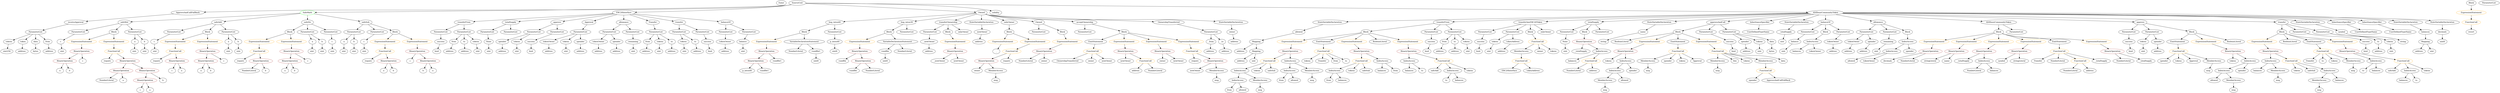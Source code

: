 strict digraph {
	graph [bb="0,0,15822,684"];
	node [label="\N"];
	Enter	[height=0.5,
		pos="4979.6,666",
		width=0.83628];
	Identifier_balances_7	[color=black,
		height=0.5,
		label=balances,
		pos="8757.6,162",
		width=1.1828];
	Identifier__	[color=black,
		height=0.5,
		label=_,
		pos="6310.6,306",
		width=0.75];
	Identifier_ERC20Interface	[color=black,
		height=0.5,
		label=ERC20Interface,
		pos="9570.6,162",
		width=1.959];
	VariableDeclaration__from	[color=black,
		height=0.5,
		label=_from,
		pos="7640.6,378",
		width=0.93331];
	ElementaryTypeName_address_15	[color=black,
		height=0.5,
		label=address,
		pos="7638.6,306",
		width=1.0996];
	VariableDeclaration__from -> ElementaryTypeName_address_15	[pos="e,7639.1,324.1 7640.1,359.7 7639.9,352.41 7639.6,343.73 7639.4,335.54"];
	ExpressionStatement_Unnamed_2	[color=orange,
		height=0.5,
		label=ExpressionStatement,
		pos="2477.6,378",
		width=2.458];
	FunctionCall_Unnamed_1	[color=orange,
		height=0.5,
		label=FunctionCall,
		pos="2477.6,306",
		width=1.6125];
	ExpressionStatement_Unnamed_2 -> FunctionCall_Unnamed_1	[pos="e,2477.6,324.1 2477.6,359.7 2477.6,352.41 2477.6,343.73 2477.6,335.54"];
	VariableDeclaration_tokenOwner	[color=black,
		height=0.5,
		label=tokenOwner,
		pos="3533.6,378",
		width=1.5571];
	ElementaryTypeName_address_9	[color=black,
		height=0.5,
		label=address,
		pos="3533.6,306",
		width=1.0996];
	VariableDeclaration_tokenOwner -> ElementaryTypeName_address_9	[pos="e,3533.6,324.1 3533.6,359.7 3533.6,352.41 3533.6,343.73 3533.6,335.54"];
	ElementaryTypeName_bool	[color=black,
		height=0.5,
		label=bool,
		pos="4577.6,306",
		width=0.76697];
	ElementaryTypeName_uint_19	[color=black,
		height=0.5,
		label=uint,
		pos="3642.6,306",
		width=0.75];
	Identifier_safeAdd	[color=black,
		height=0.5,
		label=safeAdd,
		pos="15203,162",
		width=1.1689];
	BinaryOperation_Unnamed_19	[color=brown,
		height=0.5,
		label=BinaryOperation,
		pos="6086.6,306",
		width=1.9867];
	Identifier__newOwner	[color=black,
		height=0.5,
		label=_newOwner,
		pos="5974.6,234",
		width=1.5432];
	BinaryOperation_Unnamed_19 -> Identifier__newOwner	[pos="e,5999.3,250.43 6060.6,288.76 6045.2,279.11 6025.4,266.75 6008.7,256.31"];
	Identifier_newOwner	[color=black,
		height=0.5,
		label=newOwner,
		pos="6098.6,234",
		width=1.4046];
	BinaryOperation_Unnamed_19 -> Identifier_newOwner	[pos="e,6095.7,252.1 6089.6,287.7 6090.8,280.32 6092.3,271.52 6093.7,263.25"];
	Identifier_a_7	[color=black,
		height=0.5,
		label=a,
		pos="1807.6,162",
		width=0.75];
	ParameterList_Unnamed_19	[color=black,
		height=0.5,
		label=ParameterList,
		pos="2829.6,450",
		width=1.7095];
	Parameter_success_2	[color=black,
		height=0.5,
		label=success,
		pos="2819.6,378",
		width=1.1135];
	ParameterList_Unnamed_19 -> Parameter_success_2	[pos="e,2822,396.1 2827.1,431.7 2826.1,424.32 2824.8,415.52 2823.6,407.25"];
	ParameterList_Unnamed_22	[color=black,
		height=0.5,
		label=ParameterList,
		pos="220.59,450",
		width=1.7095];
	Parameter_tokens_3	[color=black,
		height=0.5,
		label=tokens,
		pos="49.591,378",
		width=0.97489];
	ParameterList_Unnamed_22 -> Parameter_tokens_3	[pos="e,76.566,390.04 185.99,434.83 157.22,423.06 116.36,406.33 86.872,394.26"];
	Parameter_token	[color=black,
		height=0.5,
		label=token,
		pos="138.59,378",
		width=0.864];
	ParameterList_Unnamed_22 -> Parameter_token	[pos="e,155.56,393.48 201.57,432.76 190.49,423.3 176.36,411.24 164.3,400.94"];
	Parameter_data	[color=black,
		height=0.5,
		label=data,
		pos="220.59,378",
		width=0.75];
	ParameterList_Unnamed_22 -> Parameter_data	[pos="e,220.59,396.1 220.59,431.7 220.59,424.41 220.59,415.73 220.59,407.54"];
	Parameter_from_1	[color=black,
		height=0.5,
		label=from,
		pos="298.59,378",
		width=0.7947];
	ParameterList_Unnamed_22 -> Parameter_from_1	[pos="e,282.61,393.34 239.08,432.41 249.63,422.94 262.99,410.95 274.37,400.74"];
	Identifier_to	[color=black,
		height=0.5,
		label=to,
		pos="15012,162",
		width=0.75];
	ElementaryTypeName_address_30	[color=black,
		height=0.5,
		label=address,
		pos="11822,306",
		width=1.0996];
	ElementaryTypeName_address_29	[color=black,
		height=0.5,
		label=address,
		pos="11725,306",
		width=1.0996];
	ElementaryTypeName_uint_2	[color=black,
		height=0.5,
		label=uint,
		pos="990.59,306",
		width=0.75];
	FunctionDefinition_transferFrom	[color=black,
		height=0.5,
		label=transferFrom,
		pos="2980.6,522",
		width=1.6402];
	FunctionDefinition_transferFrom -> ParameterList_Unnamed_19	[pos="e,2861.4,465.73 2949.3,506.5 2926.8,496.05 2896.1,481.85 2871.5,470.43"];
	ParameterList_Unnamed_18	[color=black,
		height=0.5,
		label=ParameterList,
		pos="2980.6,450",
		width=1.7095];
	FunctionDefinition_transferFrom -> ParameterList_Unnamed_18	[pos="e,2980.6,468.1 2980.6,503.7 2980.6,496.41 2980.6,487.73 2980.6,479.54"];
	ContractDefinition_ApproveAndCallFallBack	[color=black,
		height=0.5,
		label=ApproveAndCallFallBack,
		pos="1188.6,594",
		width=2.957];
	FunctionDefinition_receiveApproval	[color=black,
		height=0.5,
		label=receiveApproval,
		pos="472.59,522",
		width=1.9867];
	ContractDefinition_ApproveAndCallFallBack -> FunctionDefinition_receiveApproval	[pos="e,538.25,529.42 1098.3,584.17 956.17,570.28 682.88,543.56 549.55,530.52"];
	ParameterList_Unnamed_33	[color=black,
		height=0.5,
		label=ParameterList,
		pos="11486,450",
		width=1.7095];
	Parameter_balance_1	[color=black,
		height=0.5,
		label=balance,
		pos="11384,378",
		width=1.0719];
	ParameterList_Unnamed_33 -> Parameter_balance_1	[pos="e,11404,393.32 11462,432.94 11448,423.05 11429,410.26 11414,399.62"];
	ElementaryTypeName_uint8	[color=black,
		height=0.5,
		label=uint8,
		pos="5667.6,234",
		width=0.7947];
	Block_Unnamed_17	[color=black,
		height=0.5,
		label=Block,
		pos="10639,450",
		width=0.90558];
	BooleanLiteral_Unnamed_3	[color=black,
		height=0.5,
		label=BooleanLiteral,
		pos="10297,378",
		width=1.7788];
	Block_Unnamed_17 -> BooleanLiteral_Unnamed_3	[pos="e,10345,390.28 10608,443.26 10558,433.85 10456,414.34 10371,396 10366,394.96 10361,393.87 10356,392.75"];
	ExpressionStatement_Unnamed_28	[color=orange,
		height=0.5,
		label=ExpressionStatement,
		pos="10468,378",
		width=2.458];
	Block_Unnamed_17 -> ExpressionStatement_Unnamed_28	[pos="e,10506,394.62 10613,438.52 10587,428.07 10548,411.76 10516,398.85"];
	EmitStatement_Unnamed_5	[color=black,
		height=0.5,
		label=EmitStatement,
		pos="10639,378",
		width=1.7788];
	Block_Unnamed_17 -> EmitStatement_Unnamed_5	[pos="e,10639,396.1 10639,431.7 10639,424.41 10639,415.73 10639,407.54"];
	ExpressionStatement_Unnamed_29	[color=orange,
		height=0.5,
		label=ExpressionStatement,
		pos="10810,378",
		width=2.458];
	Block_Unnamed_17 -> ExpressionStatement_Unnamed_29	[pos="e,10771,394.62 10664,438.52 10690,428.07 10730,411.76 10761,398.85"];
	ElementaryTypeName_uint_20	[color=black,
		height=0.5,
		label=uint,
		pos="11300,378",
		width=0.75];
	Parameter_balance	[color=black,
		height=0.5,
		label=balance,
		pos="4794.6,378",
		width=1.0719];
	ElementaryTypeName_uint_13	[color=black,
		height=0.5,
		label=uint,
		pos="4794.6,306",
		width=0.75];
	Parameter_balance -> ElementaryTypeName_uint_13	[pos="e,4794.6,324.1 4794.6,359.7 4794.6,352.41 4794.6,343.73 4794.6,335.54"];
	ElementaryTypeName_uint_23	[color=black,
		height=0.5,
		label=uint,
		pos="9944.6,306",
		width=0.75];
	ElementaryTypeName_address_20	[color=black,
		height=0.5,
		label=address,
		pos="7832.6,306",
		width=1.0996];
	NumberLiteral_Unnamed_6	[color=black,
		height=0.5,
		label=NumberLiteral,
		pos="5111.6,306",
		width=1.765];
	BinaryOperation_Unnamed_23	[color=brown,
		height=0.5,
		label=BinaryOperation,
		pos="4939.6,306",
		width=1.9867];
	BinaryOperation_Unnamed_24	[color=brown,
		height=0.5,
		label=BinaryOperation,
		pos="4871.6,234",
		width=1.9867];
	BinaryOperation_Unnamed_23 -> BinaryOperation_Unnamed_24	[pos="e,4887.9,251.79 4923.1,288.05 4914.9,279.63 4904.9,269.28 4895.8,259.97"];
	Identifier_vundflw1	[color=black,
		height=0.5,
		label=vundflw1,
		pos="5006.6,234",
		width=1.2521];
	BinaryOperation_Unnamed_23 -> Identifier_vundflw1	[pos="e,4991,251.31 4955.8,288.05 4964,279.5 4974.1,268.97 4983.1,259.56"];
	Identifier_from_3	[color=black,
		height=0.5,
		label=from,
		pos="7756.6,18",
		width=0.7947];
	ParameterList_Unnamed_40	[color=black,
		height=0.5,
		label=ParameterList,
		pos="11851,450",
		width=1.7095];
	Parameter_tokenOwner_3	[color=black,
		height=0.5,
		label=tokenOwner,
		pos="11763,378",
		width=1.5571];
	ParameterList_Unnamed_40 -> Parameter_tokenOwner_3	[pos="e,11783,395.15 11830,432.76 11819,423.66 11804,412.16 11792,402.13"];
	Parameter_spender_3	[color=black,
		height=0.5,
		label=spender,
		pos="11877,378",
		width=1.1135];
	ParameterList_Unnamed_40 -> Parameter_spender_3	[pos="e,11870,396.1 11857,431.7 11860,424.15 11863,415.12 11866,406.68"];
	MemberAccess_Unnamed_12	[color=black,
		height=0.5,
		label=MemberAccess,
		pos="10876,234",
		width=1.9174];
	Identifier_msg_11	[color=black,
		height=0.5,
		label=msg,
		pos="10876,162",
		width=0.75];
	MemberAccess_Unnamed_12 -> Identifier_msg_11	[pos="e,10876,180.1 10876,215.7 10876,208.41 10876,199.73 10876,191.54"];
	ExpressionStatement_Unnamed_19	[color=orange,
		height=0.5,
		label=ExpressionStatement,
		pos="12270,378",
		width=2.458];
	BinaryOperation_Unnamed_27	[color=brown,
		height=0.5,
		label=BinaryOperation,
		pos="12258,306",
		width=1.9867];
	ExpressionStatement_Unnamed_19 -> BinaryOperation_Unnamed_27	[pos="e,12261,324.1 12267,359.7 12265,352.32 12264,343.52 12262,335.25"];
	BinaryOperation_Unnamed_34	[color=brown,
		height=0.5,
		label=BinaryOperation,
		pos="8634.6,306",
		width=1.9867];
	FunctionCall_Unnamed_15	[color=orange,
		height=0.5,
		label=FunctionCall,
		pos="8634.6,234",
		width=1.6125];
	BinaryOperation_Unnamed_34 -> FunctionCall_Unnamed_15	[pos="e,8634.6,252.1 8634.6,287.7 8634.6,280.41 8634.6,271.73 8634.6,263.54"];
	IndexAccess_Unnamed_9	[color=black,
		height=0.5,
		label=IndexAccess,
		pos="8769.6,234",
		width=1.6402];
	BinaryOperation_Unnamed_34 -> IndexAccess_Unnamed_9	[pos="e,8740.8,249.94 8664.9,289.29 8684.3,279.22 8709.7,266.05 8730.6,255.21"];
	Parameter_a_1	[color=black,
		height=0.5,
		label=a,
		pos="2200.6,378",
		width=0.75];
	ElementaryTypeName_uint_3	[color=black,
		height=0.5,
		label=uint,
		pos="2200.6,306",
		width=0.75];
	Parameter_a_1 -> ElementaryTypeName_uint_3	[pos="e,2200.6,324.1 2200.6,359.7 2200.6,352.41 2200.6,343.73 2200.6,335.54"];
	FunctionDefinition_totalSupply	[color=black,
		height=0.5,
		label=totalSupply,
		pos="3273.6,522",
		width=1.4739];
	ParameterList_Unnamed_9	[color=black,
		height=0.5,
		label=ParameterList,
		pos="3132.6,450",
		width=1.7095];
	FunctionDefinition_totalSupply -> ParameterList_Unnamed_9	[pos="e,3162.7,465.97 3244.4,506.5 3223.7,496.22 3195.6,482.3 3172.8,470.97"];
	ParameterList_Unnamed_8	[color=black,
		height=0.5,
		label=ParameterList,
		pos="3273.6,450",
		width=1.7095];
	FunctionDefinition_totalSupply -> ParameterList_Unnamed_8	[pos="e,3273.6,468.1 3273.6,503.7 3273.6,496.41 3273.6,487.73 3273.6,479.54"];
	Identifier_balances_1	[color=black,
		height=0.5,
		label=balances,
		pos="9935.6,234",
		width=1.1828];
	Mapping_Unnamed_2	[color=black,
		height=0.5,
		label=Mapping,
		pos="7933.6,306",
		width=1.2105];
	ElementaryTypeName_address_21	[color=black,
		height=0.5,
		label=address,
		pos="7838.6,234",
		width=1.0996];
	Mapping_Unnamed_2 -> ElementaryTypeName_address_21	[pos="e,7858.8,249.92 7913,289.81 7899.8,280.11 7882.5,267.39 7868,256.64"];
	ElementaryTypeName_uint_22	[color=black,
		height=0.5,
		label=uint,
		pos="7923.6,234",
		width=0.75];
	Mapping_Unnamed_2 -> ElementaryTypeName_uint_22	[pos="e,7926,252.1 7931.1,287.7 7930.1,280.32 7928.8,271.52 7927.6,263.25"];
	Identifier_require_2	[color=black,
		height=0.5,
		label=require,
		pos="689.59,234",
		width=1.0026];
	ElementaryTypeName_uint_24	[color=black,
		height=0.5,
		label=uint,
		pos="11309,306",
		width=0.75];
	Parameter_balance_1 -> ElementaryTypeName_uint_24	[pos="e,11324,321.3 11367,361.46 11357,351.9 11343,339.49 11332,328.93"];
	Parameter_a_2	[color=black,
		height=0.5,
		label=a,
		pos="846.59,378",
		width=0.75];
	ElementaryTypeName_uint_6	[color=black,
		height=0.5,
		label=uint,
		pos="846.59,306",
		width=0.75];
	Parameter_a_2 -> ElementaryTypeName_uint_6	[pos="e,846.59,324.1 846.59,359.7 846.59,352.41 846.59,343.73 846.59,335.54"];
	Identifier_allowed_2	[color=black,
		height=0.5,
		label=allowed,
		pos="7842.6,18",
		width=1.0858];
	Identifier_Transfer	[color=black,
		height=0.5,
		label=Transfer,
		pos="12916,234",
		width=1.1689];
	ElementaryTypeName_bool_3	[color=black,
		height=0.5,
		label=bool,
		pos="14980,306",
		width=0.76697];
	StateVariableDeclaration_Unnamed_7	[color=black,
		height=0.5,
		label=StateVariableDeclaration,
		pos="8074.6,522",
		width=2.8184];
	VariableDeclaration_allowed	[color=black,
		height=0.5,
		label=allowed,
		pos="7980.6,450",
		width=1.0858];
	StateVariableDeclaration_Unnamed_7 -> VariableDeclaration_allowed	[pos="e,8000.6,465.89 8051.8,504.05 8039.1,494.59 8023.1,482.69 8009.5,472.56"];
	ParameterList_Unnamed_5	[color=black,
		height=0.5,
		label=ParameterList,
		pos="493.59,450",
		width=1.7095];
	Parameter_c_2	[color=black,
		height=0.5,
		label=c,
		pos="385.59,378",
		width=0.75];
	ParameterList_Unnamed_5 -> Parameter_c_2	[pos="e,404.63,391.34 469.08,433.12 452.75,422.53 431.22,408.57 414.11,397.49"];
	Parameter_b_2	[color=black,
		height=0.5,
		label=b,
		pos="918.59,378",
		width=0.75];
	ElementaryTypeName_uint_7	[color=black,
		height=0.5,
		label=uint,
		pos="918.59,306",
		width=0.75];
	Parameter_b_2 -> ElementaryTypeName_uint_7	[pos="e,918.59,324.1 918.59,359.7 918.59,352.41 918.59,343.73 918.59,335.54"];
	VariableDeclaration_vundflw	[color=black,
		height=0.5,
		label=vundflw,
		pos="5667.6,306",
		width=1.1274];
	VariableDeclaration_vundflw -> ElementaryTypeName_uint8	[pos="e,5667.6,252.1 5667.6,287.7 5667.6,280.41 5667.6,271.73 5667.6,263.54"];
	FunctionCall_Unnamed_10	[color=orange,
		height=0.5,
		label=FunctionCall,
		pos="10055,234",
		width=1.6125];
	NumberLiteral_Unnamed_12	[color=black,
		height=0.5,
		label=NumberLiteral,
		pos="9945.6,162",
		width=1.765];
	FunctionCall_Unnamed_10 -> NumberLiteral_Unnamed_12	[pos="e,9970.3,178.9 10030,217.29 10015,207.72 9996,195.35 9979.6,184.84"];
	ElementaryTypeName_address_23	[color=black,
		height=0.5,
		label=address,
		pos="10067,162",
		width=1.0996];
	FunctionCall_Unnamed_10 -> ElementaryTypeName_address_23	[pos="e,10064,180.1 10058,215.7 10059,208.32 10060,199.52 10062,191.25"];
	Parameter_success_5	[color=black,
		height=0.5,
		label=success,
		pos="9052.6,378",
		width=1.1135];
	ElementaryTypeName_bool_5	[color=black,
		height=0.5,
		label=bool,
		pos="9031.6,306",
		width=0.76697];
	Parameter_success_5 -> ElementaryTypeName_bool_5	[pos="e,9036.7,324.1 9047.4,359.7 9045.2,352.24 9042.5,343.32 9040,334.97"];
	ParameterList_Unnamed_37	[color=black,
		height=0.5,
		label=ParameterList,
		pos="13524,450",
		width=1.7095];
	Parameter_success_4	[color=black,
		height=0.5,
		label=success,
		pos="13524,378",
		width=1.1135];
	ParameterList_Unnamed_37 -> Parameter_success_4	[pos="e,13524,396.1 13524,431.7 13524,424.41 13524,415.73 13524,407.54"];
	Identifier_to_4	[color=black,
		height=0.5,
		label=to,
		pos="9185.6,90",
		width=0.75];
	ParameterList_Unnamed_21	[color=black,
		height=0.5,
		label=ParameterList,
		pos="3716.6,450",
		width=1.7095];
	ParameterList_Unnamed_21 -> VariableDeclaration_tokenOwner	[pos="e,3568.7,392.44 3680.4,435.17 3651.5,424.09 3610.6,408.46 3579.4,396.51"];
	VariableDeclaration_tokens_1	[color=black,
		height=0.5,
		label=tokens,
		pos="3642.6,378",
		width=0.97489];
	ParameterList_Unnamed_21 -> VariableDeclaration_tokens_1	[pos="e,3658.7,394.27 3699.1,432.41 3689.5,423.38 3677.5,412.06 3667.1,402.17"];
	VariableDeclaration_spender	[color=black,
		height=0.5,
		label=spender,
		pos="3735.6,378",
		width=1.1135];
	ParameterList_Unnamed_21 -> VariableDeclaration_spender	[pos="e,3730.9,396.1 3721.3,431.7 3723.3,424.24 3725.7,415.32 3728,406.97"];
	ElementaryTypeName_uint_1	[color=black,
		height=0.5,
		label=uint,
		pos="1523.6,306",
		width=0.75];
	ElementaryTypeName_address_18	[color=black,
		height=0.5,
		label=address,
		pos="7182.6,162",
		width=1.0996];
	Parameter_spender_4	[color=black,
		height=0.5,
		label=spender,
		pos="11055,378",
		width=1.1135];
	ElementaryTypeName_address_31	[color=black,
		height=0.5,
		label=address,
		pos="11065,306",
		width=1.0996];
	Parameter_spender_4 -> ElementaryTypeName_address_31	[pos="e,11062,324.1 11057,359.7 11058,352.32 11059,343.52 11061,335.25"];
	Identifier_newOwner_4	[color=black,
		height=0.5,
		label=newOwner,
		pos="7116.6,234",
		width=1.4046];
	Parameter_from_2	[color=black,
		height=0.5,
		label=from,
		pos="9139.6,378",
		width=0.7947];
	ElementaryTypeName_address_27	[color=black,
		height=0.5,
		label=address,
		pos="9116.6,306",
		width=1.0996];
	Parameter_from_2 -> ElementaryTypeName_address_27	[pos="e,9122.3,324.28 9134,360.05 9131.5,352.52 9128.6,343.44 9125.8,334.94"];
	ElementaryTypeName_uint_30	[color=black,
		height=0.5,
		label=uint,
		pos="9444.6,306",
		width=0.75];
	Parameter_success_6	[color=black,
		height=0.5,
		label=success,
		pos="10957,378",
		width=1.1135];
	ElementaryTypeName_bool_6	[color=black,
		height=0.5,
		label=bool,
		pos="10980,306",
		width=0.76697];
	Parameter_success_6 -> ElementaryTypeName_bool_6	[pos="e,10974,324.1 10962,359.7 10965,352.24 10968,343.32 10970,334.97"];
	Identifier_owner_3	[color=black,
		height=0.5,
		label=owner,
		pos="7353.6,234",
		width=0.93331];
	Block_Unnamed_15	[color=black,
		height=0.5,
		label=Block,
		pos="8648.6,450",
		width=0.90558];
	ExpressionStatement_Unnamed_26	[color=orange,
		height=0.5,
		label=ExpressionStatement,
		pos="8203.6,378",
		width=2.458];
	Block_Unnamed_15 -> ExpressionStatement_Unnamed_26	[pos="e,8272.1,389.77 8617.3,444.08 8548.6,433.28 8382.9,407.21 8283.3,391.54"];
	EmitStatement_Unnamed_4	[color=black,
		height=0.5,
		label=EmitStatement,
		pos="8392.6,378",
		width=1.7788];
	Block_Unnamed_15 -> EmitStatement_Unnamed_4	[pos="e,8437.2,391.2 8619.7,441.11 8578.2,429.76 8500.9,408.61 8448.1,394.17"];
	ExpressionStatement_Unnamed_25	[color=orange,
		height=0.5,
		label=ExpressionStatement,
		pos="8563.6,378",
		width=2.458];
	Block_Unnamed_15 -> ExpressionStatement_Unnamed_25	[pos="e,8584.2,395.95 8631,434.5 8620,425.47 8605.7,413.64 8593,403.23"];
	BooleanLiteral_Unnamed_2	[color=black,
		height=0.5,
		label=BooleanLiteral,
		pos="8734.6,378",
		width=1.7788];
	Block_Unnamed_15 -> BooleanLiteral_Unnamed_2	[pos="e,8714.4,395.45 8666.4,434.5 8677.8,425.26 8692.7,413.07 8705.8,402.47"];
	ExpressionStatement_Unnamed_27	[color=orange,
		height=0.5,
		label=ExpressionStatement,
		pos="8905.6,378",
		width=2.458];
	Block_Unnamed_15 -> ExpressionStatement_Unnamed_27	[pos="e,8854.1,393.02 8677.6,441.11 8717.5,430.22 8790.6,410.33 8843.2,395.99"];
	UserDefinedTypeName_Unnamed	[color=black,
		height=0.5,
		label=UserDefinedTypeName,
		pos="14995,450",
		width=2.7214];
	EmitStatement_Unnamed_3	[color=black,
		height=0.5,
		label=EmitStatement,
		pos="13832,378",
		width=1.7788];
	FunctionCall_Unnamed_14	[color=orange,
		height=0.5,
		label=FunctionCall,
		pos="13832,306",
		width=1.6125];
	EmitStatement_Unnamed_3 -> FunctionCall_Unnamed_14	[pos="e,13832,324.1 13832,359.7 13832,352.41 13832,343.73 13832,335.54"];
	FunctionCall_Unnamed_8	[color=orange,
		height=0.5,
		label=FunctionCall,
		pos="13040,306",
		width=1.6125];
	FunctionCall_Unnamed_8 -> Identifier_Transfer	[pos="e,12940,248.9 13012,289.64 12994,279.29 12970,265.55 12950,254.44"];
	NumberLiteral_Unnamed_11	[color=black,
		height=0.5,
		label=NumberLiteral,
		pos="13040,234",
		width=1.765];
	FunctionCall_Unnamed_8 -> NumberLiteral_Unnamed_11	[pos="e,13040,252.1 13040,287.7 13040,280.41 13040,271.73 13040,263.54"];
	FunctionCall_Unnamed_9	[color=orange,
		height=0.5,
		label=FunctionCall,
		pos="13180,234",
		width=1.6125];
	FunctionCall_Unnamed_8 -> FunctionCall_Unnamed_9	[pos="e,13150,249.82 13069,290.15 13090,279.9 13117,266.14 13140,254.93"];
	Identifier__totalSupply_2	[color=black,
		height=0.5,
		label=_totalSupply,
		pos="13314,234",
		width=1.6125];
	FunctionCall_Unnamed_8 -> Identifier__totalSupply_2	[pos="e,13270,246.13 13083,293.83 13131,281.64 13207,262.1 13259,248.92"];
	FunctionDefinition_approve	[color=black,
		height=0.5,
		label=approve,
		pos="3555.6,522",
		width=1.1412];
	ParameterList_Unnamed_16	[color=black,
		height=0.5,
		label=ParameterList,
		pos="3414.6,450",
		width=1.7095];
	FunctionDefinition_approve -> ParameterList_Unnamed_16	[pos="e,3444.9,466.05 3529.1,507.83 3508.2,497.48 3478.8,482.89 3455.1,471.09"];
	ParameterList_Unnamed_17	[color=black,
		height=0.5,
		label=ParameterList,
		pos="3555.6,450",
		width=1.7095];
	FunctionDefinition_approve -> ParameterList_Unnamed_17	[pos="e,3555.6,468.1 3555.6,503.7 3555.6,496.41 3555.6,487.73 3555.6,479.54"];
	Identifier__totalSupply_1	[color=black,
		height=0.5,
		label=_totalSupply,
		pos="12442,234",
		width=1.6125];
	Parameter_spender_1	[color=black,
		height=0.5,
		label=spender,
		pos="3233.6,378",
		width=1.1135];
	ElementaryTypeName_address_4	[color=black,
		height=0.5,
		label=address,
		pos="3233.6,306",
		width=1.0996];
	Parameter_spender_1 -> ElementaryTypeName_address_4	[pos="e,3233.6,324.1 3233.6,359.7 3233.6,352.41 3233.6,343.73 3233.6,335.54"];
	Identifier_require_1	[color=black,
		height=0.5,
		label=require,
		pos="2370.6,234",
		width=1.0026];
	Parameter_to_3	[color=black,
		height=0.5,
		label=to,
		pos="9213.6,378",
		width=0.75];
	ElementaryTypeName_address_28	[color=black,
		height=0.5,
		label=address,
		pos="9213.6,306",
		width=1.0996];
	Parameter_to_3 -> ElementaryTypeName_address_28	[pos="e,9213.6,324.1 9213.6,359.7 9213.6,352.41 9213.6,343.73 9213.6,335.54"];
	Identifier_tokens_3	[color=black,
		height=0.5,
		label=tokens,
		pos="14157,234",
		width=0.97489];
	Identifier_tokenAddress	[color=black,
		height=0.5,
		label=tokenAddress,
		pos="9721.6,162",
		width=1.7372];
	VariableDeclaration_decimals	[color=black,
		height=0.5,
		label=decimals,
		pos="15472,450",
		width=1.1967];
	ElementaryTypeName_uint8_3	[color=black,
		height=0.5,
		label=uint8,
		pos="15472,378",
		width=0.7947];
	VariableDeclaration_decimals -> ElementaryTypeName_uint8_3	[pos="e,15472,396.1 15472,431.7 15472,424.41 15472,415.73 15472,407.54"];
	VariableDeclaration__totalSupply	[color=black,
		height=0.5,
		label=_totalSupply,
		pos="11348,450",
		width=1.6125];
	VariableDeclaration__totalSupply -> ElementaryTypeName_uint_20	[pos="e,11310,394.83 11336,432.05 11330,423.73 11323,413.54 11317,404.32"];
	Identifier_OwnershipTransferred	[color=black,
		height=0.5,
		label=OwnershipTransferred,
		pos="6749.6,234",
		width=2.6243];
	BinaryOperation_Unnamed_30	[color=brown,
		height=0.5,
		label=BinaryOperation,
		pos="10063,378",
		width=1.9867];
	Identifier__totalSupply_3	[color=black,
		height=0.5,
		label=_totalSupply,
		pos="10048,306",
		width=1.6125];
	BinaryOperation_Unnamed_30 -> Identifier__totalSupply_3	[pos="e,10051,324.1 10059,359.7 10057,352.32 10055,343.52 10054,335.25"];
	IndexAccess_Unnamed_1	[color=black,
		height=0.5,
		label=IndexAccess,
		pos="10183,306",
		width=1.6402];
	BinaryOperation_Unnamed_30 -> IndexAccess_Unnamed_1	[pos="e,10156,322.5 10090,360.94 10107,351.25 10128,338.78 10146,328.27"];
	FunctionDefinition_safeMul	[color=black,
		height=0.5,
		label=safeMul,
		pos="779.59,522",
		width=1.1135];
	FunctionDefinition_safeMul -> ParameterList_Unnamed_5	[pos="e,539.45,462.22 744.81,512.49 696.52,500.67 608.58,479.15 550.62,464.96"];
	Block_Unnamed_2	[color=black,
		height=0.5,
		label=Block,
		pos="713.59,450",
		width=0.90558];
	FunctionDefinition_safeMul -> Block_Unnamed_2	[pos="e,728.05,466.34 764.61,505.12 756.14,496.13 745.38,484.72 735.93,474.7"];
	ParameterList_Unnamed_4	[color=black,
		height=0.5,
		label=ParameterList,
		pos="846.59,450",
		width=1.7095];
	FunctionDefinition_safeMul -> ParameterList_Unnamed_4	[pos="e,830.51,467.8 794.79,505.12 803.04,496.51 813.41,485.67 822.7,475.96"];
	ParameterList_Unnamed_41	[color=black,
		height=0.5,
		label=ParameterList,
		pos="11992,450",
		width=1.7095];
	Parameter_remaining_1	[color=black,
		height=0.5,
		label=remaining,
		pos="11981,378",
		width=1.2798];
	ParameterList_Unnamed_41 -> Parameter_remaining_1	[pos="e,11983,396.1 11989,431.7 11988,424.32 11986,415.52 11985,407.25"];
	Identifier_require_5	[color=black,
		height=0.5,
		label=require,
		pos="7560.6,234",
		width=1.0026];
	Parameter_tokenOwner_2	[color=black,
		height=0.5,
		label=tokenOwner,
		pos="11633,378",
		width=1.5571];
	ElementaryTypeName_address_24	[color=black,
		height=0.5,
		label=address,
		pos="11628,306",
		width=1.0996];
	Parameter_tokenOwner_2 -> ElementaryTypeName_address_24	[pos="e,11629,324.1 11631,359.7 11631,352.41 11630,343.73 11630,335.54"];
	ParameterList_Unnamed_26	[color=black,
		height=0.5,
		label=ParameterList,
		pos="5949.6,450",
		width=1.7095];
	Parameter__newOwner	[color=black,
		height=0.5,
		label=_newOwner,
		pos="5924.6,378",
		width=1.5432];
	ParameterList_Unnamed_26 -> Parameter__newOwner	[pos="e,5930.7,396.1 5943.4,431.7 5940.7,424.15 5937.5,415.12 5934.5,406.68"];
	Identifier_msg_9	[color=black,
		height=0.5,
		label=msg,
		pos="10146,18",
		width=0.75];
	FunctionDefinition_transferFrom_1	[color=black,
		height=0.5,
		label=transferFrom,
		pos="9130.6,522",
		width=1.6402];
	FunctionDefinition_transferFrom_1 -> Block_Unnamed_15	[pos="e,8680.1,455.58 9078.1,513.38 8982,499.42 8779.6,470.03 8691.3,457.21"];
	ParameterList_Unnamed_39	[color=black,
		height=0.5,
		label=ParameterList,
		pos="9057.6,450",
		width=1.7095];
	FunctionDefinition_transferFrom_1 -> ParameterList_Unnamed_39	[pos="e,9075,467.71 9113.3,504.41 9104.3,495.76 9093.1,485 9083.1,475.42"];
	ParameterList_Unnamed_38	[color=black,
		height=0.5,
		label=ParameterList,
		pos="9203.6,450",
		width=1.7095];
	FunctionDefinition_transferFrom_1 -> ParameterList_Unnamed_38	[pos="e,9186.2,467.71 9147.9,504.41 9156.9,495.76 9168.1,485 9178.1,475.42"];
	ElementaryTypeName_uint_17	[color=black,
		height=0.5,
		label=uint,
		pos="3068.6,306",
		width=0.75];
	Parameter_tokenOwner_1	[color=black,
		height=0.5,
		label=tokenOwner,
		pos="3849.6,378",
		width=1.5571];
	ElementaryTypeName_address_1	[color=black,
		height=0.5,
		label=address,
		pos="3849.6,306",
		width=1.0996];
	Parameter_tokenOwner_1 -> ElementaryTypeName_address_1	[pos="e,3849.6,324.1 3849.6,359.7 3849.6,352.41 3849.6,343.73 3849.6,335.54"];
	BinaryOperation_Unnamed_32	[color=brown,
		height=0.5,
		label=BinaryOperation,
		pos="14863,306",
		width=1.9867];
	IndexAccess_Unnamed_5	[color=black,
		height=0.5,
		label=IndexAccess,
		pos="15093,234",
		width=1.6402];
	BinaryOperation_Unnamed_32 -> IndexAccess_Unnamed_5	[pos="e,15052,247.4 14907,291.5 14945,279.85 15001,262.99 15041,250.73"];
	FunctionCall_Unnamed_12	[color=orange,
		height=0.5,
		label=FunctionCall,
		pos="15275,234",
		width=1.6125];
	BinaryOperation_Unnamed_32 -> FunctionCall_Unnamed_12	[pos="e,15223,242.84 14915,293.46 14924,291.55 14934,289.66 14943,288 14993,278.61 15131,257.09 15212,244.55"];
	FunctionCall_Unnamed	[color=orange,
		height=0.5,
		label=FunctionCall,
		pos="1123.6,306",
		width=1.6125];
	Identifier_require	[color=black,
		height=0.5,
		label=require,
		pos="1005.6,234",
		width=1.0026];
	FunctionCall_Unnamed -> Identifier_require	[pos="e,1028.1,248.37 1097.4,289.46 1079.9,279.07 1056.7,265.3 1038,254.22"];
	BinaryOperation_Unnamed_2	[color=brown,
		height=0.5,
		label=BinaryOperation,
		pos="1131.6,234",
		width=1.9867];
	FunctionCall_Unnamed -> BinaryOperation_Unnamed_2	[pos="e,1129.6,252.1 1125.6,287.7 1126.4,280.41 1127.4,271.73 1128.3,263.54"];
	ElementaryTypeName_address_2	[color=black,
		height=0.5,
		label=address,
		pos="3963.6,306",
		width=1.0996];
	Identifier_balances_6	[color=black,
		height=0.5,
		label=balances,
		pos="15278,90",
		width=1.1828];
	FunctionCall_Unnamed_18	[color=orange,
		height=0.5,
		label=FunctionCall,
		pos="8392.6,306",
		width=1.6125];
	Identifier_tokens_8	[color=black,
		height=0.5,
		label=tokens,
		pos="8273.6,234",
		width=0.97489];
	FunctionCall_Unnamed_18 -> Identifier_tokens_8	[pos="e,8296,248.21 8366.5,289.64 8348.6,279.13 8324.8,265.13 8305.8,253.94"];
	Identifier_Transfer_2	[color=black,
		height=0.5,
		label=Transfer,
		pos="8368.6,234",
		width=1.1689];
	FunctionCall_Unnamed_18 -> Identifier_Transfer_2	[pos="e,8374.5,252.1 8386.7,287.7 8384.1,280.24 8381,271.32 8378.2,262.97"];
	Identifier_from_4	[color=black,
		height=0.5,
		label=from,
		pos="8457.6,234",
		width=0.7947];
	FunctionCall_Unnamed_18 -> Identifier_from_4	[pos="e,8443.6,250.04 8408,288.41 8416.4,279.41 8426.8,268.13 8436,258.26"];
	Identifier_to_5	[color=black,
		height=0.5,
		label=to,
		pos="8531.6,234",
		width=0.75];
	FunctionCall_Unnamed_18 -> Identifier_to_5	[pos="e,8510.7,245.5 8422.1,290.15 8445.2,278.53 8477.2,262.41 8500.6,250.6"];
	MemberAccess_Unnamed_13	[color=black,
		height=0.5,
		label=MemberAccess,
		pos="9656.6,306",
		width=1.9174];
	FunctionCall_Unnamed_24	[color=orange,
		height=0.5,
		label=FunctionCall,
		pos="9656.6,234",
		width=1.6125];
	MemberAccess_Unnamed_13 -> FunctionCall_Unnamed_24	[pos="e,9656.6,252.1 9656.6,287.7 9656.6,280.41 9656.6,271.73 9656.6,263.54"];
	NumberLiteral_Unnamed_1	[color=black,
		height=0.5,
		label=NumberLiteral,
		pos="1573.6,162",
		width=1.765];
	Identifier_msg_10	[color=black,
		height=0.5,
		label=msg,
		pos="10424,162",
		width=0.75];
	BinaryOperation_Unnamed_14	[color=brown,
		height=0.5,
		label=BinaryOperation,
		pos="1843.6,234",
		width=1.9867];
	BinaryOperation_Unnamed_14 -> Identifier_a_7	[pos="e,1815.9,179.14 1834.7,215.7 1830.6,207.75 1825.7,198.16 1821.1,189.34"];
	Identifier_b_6	[color=black,
		height=0.5,
		label=b,
		pos="1879.6,162",
		width=0.75];
	BinaryOperation_Unnamed_14 -> Identifier_b_6	[pos="e,1871.3,179.14 1852.5,215.7 1856.6,207.75 1861.5,198.16 1866,189.34"];
	Identifier_to_1	[color=black,
		height=0.5,
		label=to,
		pos="15366,90",
		width=0.75];
	IndexAccess_Unnamed_12	[color=black,
		height=0.5,
		label=IndexAccess,
		pos="8158.6,162",
		width=1.6402];
	Identifier_from_2	[color=black,
		height=0.5,
		label=from,
		pos="8103.6,90",
		width=0.7947];
	IndexAccess_Unnamed_12 -> Identifier_from_2	[pos="e,8115.7,106.36 8145.3,144.05 8138.5,135.44 8130.2,124.81 8122.7,115.33"];
	Identifier_allowed_1	[color=black,
		height=0.5,
		label=allowed,
		pos="8189.6,90",
		width=1.0858];
	IndexAccess_Unnamed_12 -> Identifier_allowed_1	[pos="e,8182,108.1 8166.3,143.7 8169.6,136.07 8173.7,126.92 8177.5,118.4"];
	Identifier_tokens_9	[color=black,
		height=0.5,
		label=tokens,
		pos="10166,234",
		width=0.97489];
	VariableDeclaration_vundflw1	[color=black,
		height=0.5,
		label=vundflw1,
		pos="5238.6,306",
		width=1.2521];
	ElementaryTypeName_uint8_2	[color=black,
		height=0.5,
		label=uint8,
		pos="5238.6,234",
		width=0.7947];
	VariableDeclaration_vundflw1 -> ElementaryTypeName_uint8_2	[pos="e,5238.6,252.1 5238.6,287.7 5238.6,280.41 5238.6,271.73 5238.6,263.54"];
	BinaryOperation_Unnamed_35	[color=brown,
		height=0.5,
		label=BinaryOperation,
		pos="8161.6,306",
		width=1.9867];
	ExpressionStatement_Unnamed_26 -> BinaryOperation_Unnamed_35	[pos="e,8171.9,324.1 8193.2,359.7 8188.5,351.9 8182.9,342.51 8177.7,333.83"];
	ContractDefinition_SafeMath	[color=green,
		height=0.5,
		label=SafeMath,
		pos="1974.6,594",
		width=1.2798];
	ContractDefinition_SafeMath -> FunctionDefinition_safeMul	[pos="e,819.43,525.33 1929.2,590.34 1741.8,579.37 1029,537.61 830.92,526.01"];
	FunctionDefinition_safeAdd	[color=black,
		height=0.5,
		label=safeAdd,
		pos="1385.6,522",
		width=1.1689];
	ContractDefinition_SafeMath -> FunctionDefinition_safeAdd	[pos="e,1425.7,527.77 1930.8,587.8 1824.1,575.11 1551,542.66 1436.9,529.1"];
	FunctionDefinition_safeDiv	[color=black,
		height=0.5,
		label=safeDiv,
		pos="1974.6,522",
		width=1.0719];
	ContractDefinition_SafeMath -> FunctionDefinition_safeDiv	[pos="e,1974.6,540.1 1974.6,575.7 1974.6,568.41 1974.6,559.73 1974.6,551.54"];
	FunctionDefinition_safeSub	[color=black,
		height=0.5,
		label=safeSub,
		pos="2326.6,522",
		width=1.1274];
	ContractDefinition_SafeMath -> FunctionDefinition_safeSub	[pos="e,2290.1,530.25 2015,584.97 2080.4,571.96 2209.3,546.33 2279,532.46"];
	ParameterList_Unnamed_20	[color=black,
		height=0.5,
		label=ParameterList,
		pos="4225.6,450",
		width=1.7095];
	VariableDeclaration_from	[color=black,
		height=0.5,
		label=from,
		pos="4160.6,378",
		width=0.7947];
	ParameterList_Unnamed_20 -> VariableDeclaration_from	[pos="e,4174.6,394.04 4210.2,432.41 4201.8,423.41 4191.4,412.13 4182.2,402.26"];
	VariableDeclaration_tokens	[color=black,
		height=0.5,
		label=tokens,
		pos="4242.6,378",
		width=0.97489];
	ParameterList_Unnamed_20 -> VariableDeclaration_tokens	[pos="e,4238.4,396.1 4229.8,431.7 4231.6,424.32 4233.7,415.52 4235.7,407.25"];
	VariableDeclaration_to	[color=black,
		height=0.5,
		label=to,
		pos="4322.6,378",
		width=0.75];
	ParameterList_Unnamed_20 -> VariableDeclaration_to	[pos="e,4304.7,391.88 4248.1,432.76 4262.2,422.56 4280.6,409.33 4295.5,398.55"];
	ElementaryTypeName_address_7	[color=black,
		height=0.5,
		label=address,
		pos="4152.6,306",
		width=1.0996];
	VariableDeclaration_from -> ElementaryTypeName_address_7	[pos="e,4154.5,324.1 4158.6,359.7 4157.8,352.41 4156.8,343.73 4155.9,335.54"];
	ExpressionStatement_Unnamed_22	[color=orange,
		height=0.5,
		label=ExpressionStatement,
		pos="14345,378",
		width=2.458];
	BinaryOperation_Unnamed_31	[color=brown,
		height=0.5,
		label=BinaryOperation,
		pos="14405,306",
		width=1.9867];
	ExpressionStatement_Unnamed_22 -> BinaryOperation_Unnamed_31	[pos="e,14390,323.79 14359,360.05 14366,351.71 14375,341.49 14383,332.25"];
	Identifier_a	[color=black,
		height=0.5,
		label=a,
		pos="1250.6,162",
		width=0.75];
	ExpressionStatement_Unnamed_18	[color=orange,
		height=0.5,
		label=ExpressionStatement,
		pos="12465,378",
		width=2.458];
	BinaryOperation_Unnamed_26	[color=brown,
		height=0.5,
		label=BinaryOperation,
		pos="12419,306",
		width=1.9867];
	ExpressionStatement_Unnamed_18 -> BinaryOperation_Unnamed_26	[pos="e,12430,324.1 12453,359.7 12448,351.81 12442,342.3 12436,333.55"];
	FunctionDefinition_bug_intou40	[color=black,
		height=0.5,
		label=bug_intou40,
		pos="5350.6,522",
		width=1.5848];
	Block_Unnamed_9	[color=black,
		height=0.5,
		label=Block,
		pos="5165.6,450",
		width=0.90558];
	FunctionDefinition_bug_intou40 -> Block_Unnamed_9	[pos="e,5191.9,460.95 5314.9,507.5 5282.6,495.26 5235.1,477.29 5202.4,464.91"];
	ParameterList_Unnamed_28	[color=black,
		height=0.5,
		label=ParameterList,
		pos="5350.6,450",
		width=1.7095];
	FunctionDefinition_bug_intou40 -> ParameterList_Unnamed_28	[pos="e,5350.6,468.1 5350.6,503.7 5350.6,496.41 5350.6,487.73 5350.6,479.54"];
	NumberLiteral_Unnamed_2	[color=black,
		height=0.5,
		label=NumberLiteral,
		pos="6488.6,234",
		width=1.765];
	BinaryOperation_Unnamed_25	[color=brown,
		height=0.5,
		label=BinaryOperation,
		pos="12802,306",
		width=1.9867];
	Identifier_symbol	[color=black,
		height=0.5,
		label=symbol,
		pos="12692,234",
		width=1.0581];
	BinaryOperation_Unnamed_25 -> Identifier_symbol	[pos="e,12714,249.02 12776,288.76 12760,278.7 12740,265.71 12723,255.01"];
	stringLiteral_Unnamed	[color=black,
		height=0.5,
		label=stringLiteral,
		pos="12802,234",
		width=1.5016];
	BinaryOperation_Unnamed_25 -> stringLiteral_Unnamed	[pos="e,12802,252.1 12802,287.7 12802,280.41 12802,271.73 12802,263.54"];
	Parameter_c_1	[color=black,
		height=0.5,
		label=c,
		pos="2344.6,378",
		width=0.75];
	ElementaryTypeName_uint_5	[color=black,
		height=0.5,
		label=uint,
		pos="2344.6,306",
		width=0.75];
	Parameter_c_1 -> ElementaryTypeName_uint_5	[pos="e,2344.6,324.1 2344.6,359.7 2344.6,352.41 2344.6,343.73 2344.6,335.54"];
	Parameter_tokens	[color=black,
		height=0.5,
		label=tokens,
		pos="4402.6,378",
		width=0.97489];
	ElementaryTypeName_uint_15	[color=black,
		height=0.5,
		label=uint,
		pos="4407.6,306",
		width=0.75];
	Parameter_tokens -> ElementaryTypeName_uint_15	[pos="e,4406.4,324.1 4403.8,359.7 4404.3,352.41 4405,343.73 4405.6,335.54"];
	FunctionDefinition_receiveApproval -> ParameterList_Unnamed_22	[pos="e,264.2,463.11 425.78,508 383.14,496.15 320.14,478.65 275.21,466.17"];
	ExpressionStatement_Unnamed_12	[color=orange,
		height=0.5,
		label=ExpressionStatement,
		pos="6086.6,378",
		width=2.458];
	ExpressionStatement_Unnamed_12 -> BinaryOperation_Unnamed_19	[pos="e,6086.6,324.1 6086.6,359.7 6086.6,352.41 6086.6,343.73 6086.6,335.54"];
	ParameterList_Unnamed_46	[color=black,
		height=0.5,
		label=ParameterList,
		pos="9420.6,450",
		width=1.7095];
	Parameter_success_7	[color=black,
		height=0.5,
		label=success,
		pos="9386.6,378",
		width=1.1135];
	ParameterList_Unnamed_46 -> Parameter_success_7	[pos="e,9394.9,396.1 9412.2,431.7 9408.5,424.07 9404,414.92 9399.9,406.4"];
	Identifier_allowed_3	[color=black,
		height=0.5,
		label=allowed,
		pos="11743,234",
		width=1.0858];
	Identifier_safeAdd_1	[color=black,
		height=0.5,
		label=safeAdd,
		pos="9110.6,162",
		width=1.1689];
	IndexAccess_Unnamed_13	[color=black,
		height=0.5,
		label=IndexAccess,
		pos="7834.6,162",
		width=1.6402];
	IndexAccess_Unnamed_14	[color=black,
		height=0.5,
		label=IndexAccess,
		pos="7811.6,90",
		width=1.6402];
	IndexAccess_Unnamed_13 -> IndexAccess_Unnamed_14	[pos="e,7817.2,108.1 7828.9,143.7 7826.5,136.24 7823.5,127.32 7820.8,118.97"];
	MemberAccess_Unnamed_8	[color=black,
		height=0.5,
		label=MemberAccess,
		pos="7957.6,90",
		width=1.9174];
	IndexAccess_Unnamed_13 -> MemberAccess_Unnamed_8	[pos="e,7929.8,106.81 7861.6,145.64 7878.7,135.88 7901.2,123.11 7920,112.38"];
	ElementaryTypeName_address_12	[color=black,
		height=0.5,
		label=address,
		pos="132.59,306",
		width=1.0996];
	ElementaryTypeName_address_19	[color=black,
		height=0.5,
		label=address,
		pos="15325,306",
		width=1.0996];
	BinaryOperation_Unnamed_36	[color=brown,
		height=0.5,
		label=BinaryOperation,
		pos="8914.6,306",
		width=1.9867];
	IndexAccess_Unnamed_15	[color=black,
		height=0.5,
		label=IndexAccess,
		pos="8935.6,234",
		width=1.6402];
	BinaryOperation_Unnamed_36 -> IndexAccess_Unnamed_15	[pos="e,8930.5,252.1 8919.8,287.7 8922,280.24 8924.7,271.32 8927.2,262.97"];
	FunctionCall_Unnamed_17	[color=orange,
		height=0.5,
		label=FunctionCall,
		pos="9170.6,234",
		width=1.6125];
	BinaryOperation_Unnamed_36 -> FunctionCall_Unnamed_17	[pos="e,9128.3,246.57 8961.8,292.08 9005.9,280.04 9071.5,262.1 9117.4,249.55"];
	Parameter_c	[color=black,
		height=0.5,
		label=c,
		pos="990.59,378",
		width=0.75];
	Parameter_c -> ElementaryTypeName_uint_2	[pos="e,990.59,324.1 990.59,359.7 990.59,352.41 990.59,343.73 990.59,335.54"];
	ExpressionStatement_Unnamed_4	[color=orange,
		height=0.5,
		label=ExpressionStatement,
		pos="518.59,378",
		width=2.458];
	BinaryOperation_Unnamed_6	[color=brown,
		height=0.5,
		label=BinaryOperation,
		pos="518.59,306",
		width=1.9867];
	ExpressionStatement_Unnamed_4 -> BinaryOperation_Unnamed_6	[pos="e,518.59,324.1 518.59,359.7 518.59,352.41 518.59,343.73 518.59,335.54"];
	Identifier_this	[color=black,
		height=0.5,
		label=this,
		pos="10990,234",
		width=0.75];
	EmitStatement_Unnamed	[color=black,
		height=0.5,
		label=EmitStatement,
		pos="6939.6,378",
		width=1.7788];
	FunctionCall_Unnamed_6	[color=orange,
		height=0.5,
		label=FunctionCall,
		pos="6920.6,306",
		width=1.6125];
	EmitStatement_Unnamed -> FunctionCall_Unnamed_6	[pos="e,6925.2,324.1 6934.9,359.7 6932.9,352.24 6930.4,343.32 6928.2,334.97"];
	VariableDeclaration__to	[color=black,
		height=0.5,
		label=_to,
		pos="7719.6,378",
		width=0.75];
	ElementaryTypeName_address_16	[color=black,
		height=0.5,
		label=address,
		pos="7735.6,306",
		width=1.0996];
	VariableDeclaration__to -> ElementaryTypeName_address_16	[pos="e,7731.7,324.1 7723.5,359.7 7725.2,352.32 7727.2,343.52 7729.1,335.25"];
	ElementaryTypeName_string	[color=black,
		height=0.5,
		label=string,
		pos="15229,378",
		width=0.864];
	Identifier_msg_8	[color=black,
		height=0.5,
		label=msg,
		pos="7957.6,18",
		width=0.75];
	BinaryOperation_Unnamed_3	[color=brown,
		height=0.5,
		label=BinaryOperation,
		pos="2496.6,234",
		width=1.9867];
	Identifier_a_2	[color=black,
		height=0.5,
		label=a,
		pos="2460.6,162",
		width=0.75];
	BinaryOperation_Unnamed_3 -> Identifier_a_2	[pos="e,2468.9,179.14 2487.7,215.7 2483.6,207.75 2478.7,198.16 2474.1,189.34"];
	Identifier_b_1	[color=black,
		height=0.5,
		label=b,
		pos="2532.6,162",
		width=0.75];
	BinaryOperation_Unnamed_3 -> Identifier_b_1	[pos="e,2524.3,179.14 2505.5,215.7 2509.6,207.75 2514.5,198.16 2519,189.34"];
	NumberLiteral_Unnamed_10	[color=black,
		height=0.5,
		label=NumberLiteral,
		pos="13119,162",
		width=1.765];
	ExpressionStatement_Unnamed_21	[color=orange,
		height=0.5,
		label=ExpressionStatement,
		pos="12660,378",
		width=2.458];
	BinaryOperation_Unnamed_29	[color=brown,
		height=0.5,
		label=BinaryOperation,
		pos="12580,306",
		width=1.9867];
	ExpressionStatement_Unnamed_21 -> BinaryOperation_Unnamed_29	[pos="e,12599,323.79 12640,360.05 12630,351.37 12618,340.64 12607,331.11"];
	ContractDefinition_ERC20Interface	[color=black,
		height=0.5,
		label=ERC20Interface,
		pos="3978.6,594",
		width=1.959];
	ContractDefinition_ERC20Interface -> FunctionDefinition_transferFrom	[pos="e,3037.5,527.26 3911.1,588.44 3777.6,579.39 3470,558.44 3211.6,540 3156.9,536.1 3094.9,531.52 3048.9,528.11"];
	ContractDefinition_ERC20Interface -> FunctionDefinition_totalSupply	[pos="e,3324,528 3913.8,586.57 3778.6,573.14 3467.5,542.26 3335.1,529.11"];
	ContractDefinition_ERC20Interface -> FunctionDefinition_approve	[pos="e,3593.7,529.31 3920.7,583.41 3836.9,569.55 3683.3,544.14 3604.8,531.14"];
	EventDefinition_Approval	[color=black,
		height=0.5,
		label=Approval,
		pos="3827.6,522",
		width=1.266];
	ContractDefinition_ERC20Interface -> EventDefinition_Approval	[pos="e,3856.1,536.21 3945.5,577.64 3922.2,566.84 3890.9,552.36 3866.4,541.01"];
	FunctionDefinition_allowance	[color=black,
		height=0.5,
		label=allowance,
		pos="3978.6,522",
		width=1.3076];
	ContractDefinition_ERC20Interface -> FunctionDefinition_allowance	[pos="e,3978.6,540.1 3978.6,575.7 3978.6,568.41 3978.6,559.73 3978.6,551.54"];
	EventDefinition_Transfer	[color=black,
		height=0.5,
		label=Transfer,
		pos="4172.6,522",
		width=1.1689];
	ContractDefinition_ERC20Interface -> EventDefinition_Transfer	[pos="e,4141.2,534.32 4018.3,578.67 4051,566.88 4097.2,550.22 4130.5,538.2"];
	FunctionDefinition_transfer	[color=black,
		height=0.5,
		label=transfer,
		pos="4399.6,522",
		width=1.0719];
	ContractDefinition_ERC20Interface -> FunctionDefinition_transfer	[pos="e,4363.6,528.98 4036.2,583.41 4120.2,569.45 4274.6,543.79 4352.3,530.87"];
	FunctionDefinition_balanceOf	[color=black,
		height=0.5,
		label=balanceOf,
		pos="4681.6,522",
		width=1.3491];
	ContractDefinition_ERC20Interface -> FunctionDefinition_balanceOf	[pos="e,4635,527.64 4043.5,586.54 4179.7,572.97 4493.8,541.69 4623.7,528.76"];
	Identifier_tokens_6	[color=black,
		height=0.5,
		label=tokens,
		pos="7946.6,162",
		width=0.97489];
	ElementaryTypeName_address_13	[color=black,
		height=0.5,
		label=address,
		pos="7804.6,378",
		width=1.0996];
	ContractDefinition_Owned	[color=black,
		height=0.5,
		label=Owned,
		pos="6271.6,594",
		width=1.0442];
	ContractDefinition_Owned -> FunctionDefinition_bug_intou40	[pos="e,5405.8,527.19 6234.3,590.17 6094.3,579.53 5598.2,541.82 5417.2,528.07"];
	FunctionDefinition_bug_intou39	[color=black,
		height=0.5,
		label=bug_intou39,
		pos="5808.6,522",
		width=1.5848];
	ContractDefinition_Owned -> FunctionDefinition_bug_intou39	[pos="e,5859.4,530.68 6236,587.62 6157.6,575.77 5969,547.25 5870.6,532.38"];
	FunctionDefinition_transferOwnership	[color=black,
		height=0.5,
		label=transferOwnership,
		pos="6067.6,522",
		width=2.1947];
	ContractDefinition_Owned -> FunctionDefinition_transferOwnership	[pos="e,6109.9,537.51 6241.5,582.67 6209.7,571.76 6158.9,554.33 6120.4,541.12"];
	StateVariableDeclaration_Unnamed_1	[color=black,
		height=0.5,
		label=StateVariableDeclaration,
		pos="6271.6,522",
		width=2.8184];
	ContractDefinition_Owned -> StateVariableDeclaration_Unnamed_1	[pos="e,6271.6,540.1 6271.6,575.7 6271.6,568.41 6271.6,559.73 6271.6,551.54"];
	ModifierDefinition_onlyOwner	[color=black,
		height=0.5,
		label=onlyOwner,
		pos="6442.6,522",
		width=1.4323];
	ContractDefinition_Owned -> ModifierDefinition_onlyOwner	[pos="e,6410.1,536.31 6299.4,581.6 6326.5,570.51 6368.1,553.5 6399.4,540.66"];
	FunctionDefinition_Owned	[color=black,
		height=0.5,
		label=Owned,
		pos="6586.6,522",
		width=1.0442];
	ContractDefinition_Owned -> FunctionDefinition_Owned	[pos="e,6552.7,530.03 6299.6,581.84 6305.5,579.72 6311.7,577.65 6317.6,576 6398.7,553.33 6421,556.45 6503.6,540 6516,537.54 6529.4,534.82 \
6541.7,532.29"];
	FunctionDefinition_acceptOwnership	[color=black,
		height=0.5,
		label=acceptOwnership,
		pos="6864.6,522",
		width=2.0976];
	ContractDefinition_Owned -> FunctionDefinition_acceptOwnership	[pos="e,6793.9,528.82 6299.5,581.4 6305.4,579.31 6311.6,577.37 6317.6,576 6361.7,565.88 6641.3,541.62 6782.8,529.76"];
	EventDefinition_OwnershipTransferred	[color=black,
		height=0.5,
		label=OwnershipTransferred,
		pos="7267.6,522",
		width=2.6243];
	ContractDefinition_Owned -> EventDefinition_OwnershipTransferred	[pos="e,7177.7,527.84 6298.9,581.38 6305,579.24 6311.4,577.28 6317.6,576 6327.9,573.86 6923.7,541.55 7166.4,528.45"];
	StateVariableDeclaration_Unnamed	[color=black,
		height=0.5,
		label=StateVariableDeclaration,
		pos="7729.6,522",
		width=2.8184];
	ContractDefinition_Owned -> StateVariableDeclaration_Unnamed	[pos="e,7633.2,527.91 6298.9,581.28 6305,579.15 6311.4,577.22 6317.6,576 6547.3,530.84 7136.6,549.54 7370.6,540 7455.1,536.56 7550.7,532 \
7622,528.46"];
	Parameter_to_2	[color=black,
		height=0.5,
		label=to,
		pos="15065,378",
		width=0.75];
	ElementaryTypeName_address_25	[color=black,
		height=0.5,
		label=address,
		pos="15065,306",
		width=1.0996];
	Parameter_to_2 -> ElementaryTypeName_address_25	[pos="e,15065,324.1 15065,359.7 15065,352.41 15065,343.73 15065,335.54"];
	Block_Unnamed_2 -> ExpressionStatement_Unnamed_4	[pos="e,561.04,394.24 686.89,439.41 657.36,428.81 609.04,411.47 571.74,398.08"];
	ExpressionStatement_Unnamed_5	[color=orange,
		height=0.5,
		label=ExpressionStatement,
		pos="713.59,378",
		width=2.458];
	Block_Unnamed_2 -> ExpressionStatement_Unnamed_5	[pos="e,713.59,396.1 713.59,431.7 713.59,424.41 713.59,415.73 713.59,407.54"];
	ElementaryTypeName_uint256	[color=black,
		height=0.5,
		label=uint256,
		pos="37.591,306",
		width=1.0442];
	Parameter_tokens_3 -> ElementaryTypeName_uint256	[pos="e,40.523,324.1 46.625,359.7 45.36,352.32 43.852,343.52 42.434,335.25"];
	ParameterList_Unnamed_1	[color=black,
		height=0.5,
		label=ParameterList,
		pos="1098.6,450",
		width=1.7095];
	ParameterList_Unnamed_1 -> Parameter_c	[pos="e,1009.6,391.34 1074.1,433.12 1057.7,422.53 1036.2,408.57 1019.1,397.49"];
	NumberLiteral_Unnamed_3	[color=black,
		height=0.5,
		label=NumberLiteral,
		pos="5789.6,306",
		width=1.765];
	Identifier_tokens	[color=black,
		height=0.5,
		label=tokens,
		pos="14575,162",
		width=0.97489];
	ExpressionStatement_Unnamed_17	[color=orange,
		height=0.5,
		label=ExpressionStatement,
		pos="12855,378",
		width=2.458];
	ExpressionStatement_Unnamed_17 -> BinaryOperation_Unnamed_25	[pos="e,12814,323.79 12842,360.05 12836,351.89 12828,341.91 12821,332.82"];
	Mapping_Unnamed_1	[color=black,
		height=0.5,
		label=Mapping,
		pos="7933.6,378",
		width=1.2105];
	VariableDeclaration_allowed -> Mapping_Unnamed_1	[pos="e,7944.6,395.47 7969.5,432.41 7964,424.22 7957.2,414.14 7951,404.95"];
	ElementaryTypeName_uint_4	[color=black,
		height=0.5,
		label=uint,
		pos="2272.6,306",
		width=0.75];
	ElementaryTypeName_address_32	[color=black,
		height=0.5,
		label=address,
		pos="9529.6,306",
		width=1.0996];
	Parameter_a	[color=black,
		height=0.5,
		label=a,
		pos="1451.6,378",
		width=0.75];
	ElementaryTypeName_uint	[color=black,
		height=0.5,
		label=uint,
		pos="1451.6,306",
		width=0.75];
	Parameter_a -> ElementaryTypeName_uint	[pos="e,1451.6,324.1 1451.6,359.7 1451.6,352.41 1451.6,343.73 1451.6,335.54"];
	Identifier_msg_1	[color=black,
		height=0.5,
		label=msg,
		pos="7687.6,90",
		width=0.75];
	Identifier_from_1	[color=black,
		height=0.5,
		label=from,
		pos="8414.6,90",
		width=0.7947];
	Identifier_decimals	[color=black,
		height=0.5,
		label=decimals,
		pos="11973,234",
		width=1.1967];
	BinaryOperation_Unnamed_27 -> Identifier_decimals	[pos="e,12005,246.16 12205,293.53 12147,280.92 12058,261.22 12025,252 12022,251.24 12019,250.42 12016,249.56"];
	NumberLiteral_Unnamed_7	[color=black,
		height=0.5,
		label=NumberLiteral,
		pos="12098,234",
		width=1.765];
	BinaryOperation_Unnamed_27 -> NumberLiteral_Unnamed_7	[pos="e,12131,249.68 12223,289.81 12199,279.35 12167,265.37 12141,254.15"];
	Block_Unnamed_5	[color=black,
		height=0.5,
		label=Block,
		pos="5696.6,450",
		width=0.90558];
	FunctionDefinition_bug_intou39 -> Block_Unnamed_5	[pos="e,5717.6,464.14 5783.7,505.46 5767,495 5744.8,481.12 5727,470"];
	ParameterList_Unnamed_25	[color=black,
		height=0.5,
		label=ParameterList,
		pos="5808.6,450",
		width=1.7095];
	FunctionDefinition_bug_intou39 -> ParameterList_Unnamed_25	[pos="e,5808.6,468.1 5808.6,503.7 5808.6,496.41 5808.6,487.73 5808.6,479.54"];
	Mapping_Unnamed	[color=black,
		height=0.5,
		label=Mapping,
		pos="15368,378",
		width=1.2105];
	Mapping_Unnamed -> ElementaryTypeName_address_19	[pos="e,15335,323.79 15357,360.05 15352,352.06 15346,342.33 15341,333.4"];
	ElementaryTypeName_uint_21	[color=black,
		height=0.5,
		label=uint,
		pos="15410,306",
		width=0.75];
	Mapping_Unnamed -> ElementaryTypeName_uint_21	[pos="e,15400,322.83 15378,360.05 15383,351.82 15389,341.76 15394,332.61"];
	FunctionCall_Unnamed_7	[color=orange,
		height=0.5,
		label=FunctionCall,
		pos="7243.6,234",
		width=1.6125];
	FunctionCall_Unnamed_7 -> ElementaryTypeName_address_18	[pos="e,7196.5,178.99 7229.1,216.41 7221.6,207.74 7212.2,196.97 7203.8,187.38"];
	NumberLiteral_Unnamed_5	[color=black,
		height=0.5,
		label=NumberLiteral,
		pos="7303.6,162",
		width=1.765];
	FunctionCall_Unnamed_7 -> NumberLiteral_Unnamed_5	[pos="e,7289.1,179.96 7257.8,216.41 7265,208.08 7273.8,197.8 7281.7,188.49"];
	ExpressionStatement_Unnamed_9	[color=orange,
		height=0.5,
		label=ExpressionStatement,
		pos="5505.6,378",
		width=2.458];
	BinaryOperation_Unnamed_16	[color=brown,
		height=0.5,
		label=BinaryOperation,
		pos="5505.6,306",
		width=1.9867];
	ExpressionStatement_Unnamed_9 -> BinaryOperation_Unnamed_16	[pos="e,5505.6,324.1 5505.6,359.7 5505.6,352.41 5505.6,343.73 5505.6,335.54"];
	BinaryOperation_Unnamed_22	[color=brown,
		height=0.5,
		label=BinaryOperation,
		pos="7116.6,306",
		width=1.9867];
	BinaryOperation_Unnamed_22 -> Identifier_newOwner_4	[pos="e,7116.6,252.1 7116.6,287.7 7116.6,280.41 7116.6,271.73 7116.6,263.54"];
	BinaryOperation_Unnamed_22 -> FunctionCall_Unnamed_7	[pos="e,7216.2,250.1 7145.4,289.12 7163.4,279.2 7186.7,266.33 7206.2,255.63"];
	BinaryOperation_Unnamed_29 -> Identifier__totalSupply_1	[pos="e,12471,249.77 12549,289.46 12529,279.29 12502,265.89 12481,254.93"];
	IndexAccess_Unnamed	[color=black,
		height=0.5,
		label=IndexAccess,
		pos="12577,234",
		width=1.6402];
	BinaryOperation_Unnamed_29 -> IndexAccess_Unnamed	[pos="e,12577,252.1 12579,287.7 12579,280.41 12578,271.73 12578,263.54"];
	Identifier_owner_1	[color=black,
		height=0.5,
		label=owner,
		pos="6183.6,162",
		width=0.93331];
	BinaryOperation_Unnamed_13	[color=brown,
		height=0.5,
		label=BinaryOperation,
		pos="1851.6,306",
		width=1.9867];
	BinaryOperation_Unnamed_13 -> BinaryOperation_Unnamed_14	[pos="e,1845.5,252.1 1849.6,287.7 1848.8,280.41 1847.8,271.73 1846.9,263.54"];
	Identifier_c_5	[color=black,
		height=0.5,
		label=c,
		pos="1960.6,234",
		width=0.75];
	BinaryOperation_Unnamed_13 -> Identifier_c_5	[pos="e,1941.6,247.21 1876.9,288.76 1893.4,278.16 1915,264.3 1932.1,253.31"];
	stringLiteral_Unnamed_1	[color=black,
		height=0.5,
		label=stringLiteral,
		pos="12234,234",
		width=1.5016];
	BinaryOperation_Unnamed_26 -> stringLiteral_Unnamed_1	[pos="e,12268,248.19 12380,290.5 12351,279.36 12310,263.94 12279,252.18"];
	Identifier_name	[color=black,
		height=0.5,
		label=name,
		pos="12336,234",
		width=0.83628];
	BinaryOperation_Unnamed_26 -> Identifier_name	[pos="e,12353,249.34 12399,288.41 12388,278.94 12373,266.95 12361,256.74"];
	ElementaryTypeName_uint_28	[color=black,
		height=0.5,
		label=uint,
		pos="11907,306",
		width=0.75];
	ParameterList_Unnamed_10	[color=black,
		height=0.5,
		label=ParameterList,
		pos="4681.6,450",
		width=1.7095];
	Parameter_tokenOwner	[color=black,
		height=0.5,
		label=tokenOwner,
		pos="4681.6,378",
		width=1.5571];
	ParameterList_Unnamed_10 -> Parameter_tokenOwner	[pos="e,4681.6,396.1 4681.6,431.7 4681.6,424.41 4681.6,415.73 4681.6,407.54"];
	Parameter_from	[color=black,
		height=0.5,
		label=from,
		pos="2906.6,378",
		width=0.7947];
	ParameterList_Unnamed_18 -> Parameter_from	[pos="e,2922,393.57 2963.1,432.41 2953.2,423.1 2940.8,411.35 2930.1,401.24"];
	Parameter_to_1	[color=black,
		height=0.5,
		label=to,
		pos="2980.6,378",
		width=0.75];
	ParameterList_Unnamed_18 -> Parameter_to_1	[pos="e,2980.6,396.1 2980.6,431.7 2980.6,424.41 2980.6,415.73 2980.6,407.54"];
	Parameter_tokens_2	[color=black,
		height=0.5,
		label=tokens,
		pos="3060.6,378",
		width=0.97489];
	ParameterList_Unnamed_18 -> Parameter_tokens_2	[pos="e,3043.4,394.04 2999.5,432.41 3010.2,423.13 3023.5,411.44 3035,401.36"];
	NumberLiteral_Unnamed_9	[color=black,
		height=0.5,
		label=NumberLiteral,
		pos="12515,162",
		width=1.765];
	Identifier_newOwner_1	[color=black,
		height=0.5,
		label=newOwner,
		pos="7549.6,162",
		width=1.4046];
	EventDefinition_Approval -> ParameterList_Unnamed_21	[pos="e,3741.6,466.8 3804.1,506.15 3788.7,496.49 3768.5,483.72 3751.3,472.9"];
	MemberAccess_Unnamed_9	[color=black,
		height=0.5,
		label=MemberAccess,
		pos="10146,90",
		width=1.9174];
	MemberAccess_Unnamed_9 -> Identifier_msg_9	[pos="e,10146,36.104 10146,71.697 10146,64.407 10146,55.726 10146,47.536"];
	ElementaryTypeName_uint_25	[color=black,
		height=0.5,
		label=uint,
		pos="15150,306",
		width=0.75];
	IndexAccess_Unnamed_8	[color=black,
		height=0.5,
		label=IndexAccess,
		pos="14105,162",
		width=1.6402];
	Identifier_allowed	[color=black,
		height=0.5,
		label=allowed,
		pos="14042,90",
		width=1.0858];
	IndexAccess_Unnamed_8 -> Identifier_allowed	[pos="e,14056,106.99 14090,144.41 14082,135.74 14072,124.97 14064,115.38"];
	MemberAccess_Unnamed_5	[color=black,
		height=0.5,
		label=MemberAccess,
		pos="14168,90",
		width=1.9174];
	IndexAccess_Unnamed_8 -> MemberAccess_Unnamed_5	[pos="e,14152,107.96 14120,144.41 14127,136.08 14136,125.8 14145,116.49"];
	NumberLiteral_Unnamed_8	[color=black,
		height=0.5,
		label=NumberLiteral,
		pos="13454,234",
		width=1.765];
	BooleanLiteral_Unnamed	[color=black,
		height=0.5,
		label=BooleanLiteral,
		pos="14516,378",
		width=1.7788];
	Identifier_b_2	[color=black,
		height=0.5,
		label=b,
		pos="2733.6,162",
		width=0.75];
	Parameter_token -> ElementaryTypeName_address_12	[pos="e,134.06,324.1 137.11,359.7 136.48,352.41 135.74,343.73 135.04,335.54"];
	FunctionDefinition_transferOwnership -> ParameterList_Unnamed_26	[pos="e,5976,466.67 6040.2,504.76 6024.1,495.18 6003.4,482.92 5985.9,472.53"];
	Block_Unnamed_7	[color=black,
		height=0.5,
		label=Block,
		pos="6061.6,450",
		width=0.90558];
	FunctionDefinition_transferOwnership -> Block_Unnamed_7	[pos="e,6063.1,468.1 6066.1,503.7 6065.5,496.41 6064.7,487.73 6064,479.54"];
	ModifierInvocation_onlyOwner	[color=black,
		height=0.5,
		label=onlyOwner,
		pos="6163.6,450",
		width=1.4323];
	FunctionDefinition_transferOwnership -> ModifierInvocation_onlyOwner	[pos="e,6142,466.75 6090.3,504.41 6103,495.15 6119,483.48 6132.9,473.41"];
	ParameterList_Unnamed_16 -> Parameter_spender_1	[pos="e,3263.1,390.43 3378.4,435 3348.1,423.3 3305,406.62 3273.7,394.51"];
	Parameter_tokens_1	[color=black,
		height=0.5,
		label=tokens,
		pos="3326.6,378",
		width=0.97489];
	ParameterList_Unnamed_16 -> Parameter_tokens_1	[pos="e,3345.1,393.72 3394.2,432.76 3382.3,423.27 3367,411.17 3354.1,400.85"];
	Block_Unnamed_3	[color=black,
		height=0.5,
		label=Block,
		pos="1851.6,450",
		width=0.90558];
	ExpressionStatement_Unnamed_6	[color=orange,
		height=0.5,
		label=ExpressionStatement,
		pos="1656.6,378",
		width=2.458];
	Block_Unnamed_3 -> ExpressionStatement_Unnamed_6	[pos="e,1699,394.24 1824.9,439.41 1795.4,428.81 1747,411.47 1709.7,398.08"];
	ExpressionStatement_Unnamed_7	[color=orange,
		height=0.5,
		label=ExpressionStatement,
		pos="1851.6,378",
		width=2.458];
	Block_Unnamed_3 -> ExpressionStatement_Unnamed_7	[pos="e,1851.6,396.1 1851.6,431.7 1851.6,424.41 1851.6,415.73 1851.6,407.54"];
	Identifier_newOwner_3	[color=black,
		height=0.5,
		label=newOwner,
		pos="7455.6,234",
		width=1.4046];
	Block_Unnamed_10	[color=black,
		height=0.5,
		label=Block,
		pos="12660,450",
		width=0.90558];
	Block_Unnamed_10 -> ExpressionStatement_Unnamed_19	[pos="e,12334,390.61 12629,443.45 12568,432.56 12432,408.1 12346,392.64"];
	Block_Unnamed_10 -> ExpressionStatement_Unnamed_18	[pos="e,12507,394.24 12633,439.41 12603,428.81 12555,411.47 12518,398.08"];
	Block_Unnamed_10 -> ExpressionStatement_Unnamed_21	[pos="e,12660,396.1 12660,431.7 12660,424.41 12660,415.73 12660,407.54"];
	Block_Unnamed_10 -> ExpressionStatement_Unnamed_17	[pos="e,12809,393.81 12685,438.32 12690,436.17 12695,433.97 12701,432 12733,419.83 12769,407.27 12798,397.44"];
	EmitStatement_Unnamed_1	[color=black,
		height=0.5,
		label=EmitStatement,
		pos="13037,378",
		width=1.7788];
	Block_Unnamed_10 -> EmitStatement_Unnamed_1	[pos="e,12986,389.53 12684,437.73 12689,435.57 12695,433.51 12701,432 12809,402.18 12841,415.06 12952,396 12959,394.69 12967,393.21 12975,\
391.69"];
	ExpressionStatement_Unnamed_20	[color=orange,
		height=0.5,
		label=ExpressionStatement,
		pos="13309,378",
		width=2.458];
	Block_Unnamed_10 -> ExpressionStatement_Unnamed_20	[pos="e,13228,385.92 12684,437.5 12689,435.35 12695,433.36 12701,432 12704,431.24 13048,401.48 13217,386.9"];
	Parameter_tokenOwner_3 -> ElementaryTypeName_address_29	[pos="e,11734,323.79 11753,360.05 11749,352.14 11744,342.54 11739,333.69"];
	MemberAccess_Unnamed_1	[color=black,
		height=0.5,
		label=MemberAccess,
		pos="7687.6,162",
		width=1.9174];
	MemberAccess_Unnamed_1 -> Identifier_msg_1	[pos="e,7687.6,108.1 7687.6,143.7 7687.6,136.41 7687.6,127.73 7687.6,119.54"];
	ElementaryTypeName_address_5	[color=black,
		height=0.5,
		label=address,
		pos="2886.6,306",
		width=1.0996];
	Parameter_from -> ElementaryTypeName_address_5	[pos="e,2891.5,324.28 2901.7,360.05 2899.6,352.6 2897.1,343.64 2894.7,335.22"];
	ElementaryTypeName_bool_4	[color=black,
		height=0.5,
		label=bool,
		pos="13534,306",
		width=0.76697];
	ParameterList_Unnamed_31	[color=black,
		height=0.5,
		label=ParameterList,
		pos="9949.6,450",
		width=1.7095];
	Parameter_None_1	[color=black,
		height=0.5,
		label=None,
		pos="9942.6,378",
		width=0.85014];
	ParameterList_Unnamed_31 -> Parameter_None_1	[pos="e,9944.3,396.1 9947.9,431.7 9947.1,424.41 9946.3,415.73 9945.4,407.54"];
	Identifier_require_3	[color=black,
		height=0.5,
		label=require,
		pos="1539.6,234",
		width=1.0026];
	Identifier_a_3	[color=black,
		height=0.5,
		label=a,
		pos="2805.6,162",
		width=0.75];
	IndexAccess_Unnamed_20	[color=black,
		height=0.5,
		label=IndexAccess,
		pos="10209,162",
		width=1.6402];
	IndexAccess_Unnamed_20 -> MemberAccess_Unnamed_9	[pos="e,10161,107.96 10194,144.41 10186,136.08 10177,125.8 10169,116.49"];
	Identifier_allowed_4	[color=black,
		height=0.5,
		label=allowed,
		pos="10272,90",
		width=1.0858];
	IndexAccess_Unnamed_20 -> Identifier_allowed_4	[pos="e,10257,106.99 10224,144.41 10231,135.74 10241,124.97 10250,115.38"];
	FunctionCall_Unnamed_23	[color=orange,
		height=0.5,
		label=FunctionCall,
		pos="9756.6,378",
		width=1.6125];
	FunctionCall_Unnamed_23 -> MemberAccess_Unnamed_13	[pos="e,9679.9,323.31 9733.9,361.12 9720.7,351.85 9703.7,340.01 9689.1,329.76"];
	Identifier_owner_4	[color=black,
		height=0.5,
		label=owner,
		pos="9777.6,306",
		width=0.93331];
	FunctionCall_Unnamed_23 -> Identifier_owner_4	[pos="e,9772.5,324.1 9761.8,359.7 9764,352.24 9766.7,343.32 9769.2,334.97"];
	Identifier_tokens_12	[color=black,
		height=0.5,
		label=tokens,
		pos="9864.6,306",
		width=0.97489];
	FunctionCall_Unnamed_23 -> Identifier_tokens_12	[pos="e,9843.4,320.76 9780.8,361.29 9796.5,351.11 9817.1,337.77 9833.9,326.86"];
	Block_Unnamed_11	[color=black,
		height=0.5,
		label=Block,
		pos="10063,450",
		width=0.90558];
	Block_Unnamed_11 -> BinaryOperation_Unnamed_30	[pos="e,10063,396.1 10063,431.7 10063,424.41 10063,415.73 10063,407.54"];
	Block_Unnamed	[color=black,
		height=0.5,
		label=Block,
		pos="1318.6,450",
		width=0.90558];
	ExpressionStatement_Unnamed_1	[color=orange,
		height=0.5,
		label=ExpressionStatement,
		pos="1123.6,378",
		width=2.458];
	Block_Unnamed -> ExpressionStatement_Unnamed_1	[pos="e,1166,394.24 1291.9,439.41 1262.4,428.81 1214,411.47 1176.7,398.08"];
	ExpressionStatement_Unnamed	[color=orange,
		height=0.5,
		label=ExpressionStatement,
		pos="1318.6,378",
		width=2.458];
	Block_Unnamed -> ExpressionStatement_Unnamed	[pos="e,1318.6,396.1 1318.6,431.7 1318.6,424.41 1318.6,415.73 1318.6,407.54"];
	Parameter_b	[color=black,
		height=0.5,
		label=b,
		pos="1523.6,378",
		width=0.75];
	Parameter_b -> ElementaryTypeName_uint_1	[pos="e,1523.6,324.1 1523.6,359.7 1523.6,352.41 1523.6,343.73 1523.6,335.54"];
	ElementaryTypeName_bytes	[color=black,
		height=0.5,
		label=bytes,
		pos="220.59,306",
		width=0.85014];
	Parameter_data -> ElementaryTypeName_bytes	[pos="e,220.59,324.1 220.59,359.7 220.59,352.41 220.59,343.73 220.59,335.54"];
	FunctionDefinition_transferAnyERC20Token	[color=black,
		height=0.5,
		label=transferAnyERC20Token,
		pos="9713.6,522",
		width=2.9293];
	FunctionDefinition_transferAnyERC20Token -> ParameterList_Unnamed_46	[pos="e,9467.2,462.12 9653.9,506.75 9602.6,494.49 9529,476.9 9478.3,464.78"];
	ParameterList_Unnamed_45	[color=black,
		height=0.5,
		label=ParameterList,
		pos="9595.6,450",
		width=1.7095];
	FunctionDefinition_transferAnyERC20Token -> ParameterList_Unnamed_45	[pos="e,9622,466.67 9685.3,504.23 9669.3,494.7 9649,482.66 9631.7,472.44"];
	Block_Unnamed_19	[color=black,
		height=0.5,
		label=Block,
		pos="9713.6,450",
		width=0.90558];
	FunctionDefinition_transferAnyERC20Token -> Block_Unnamed_19	[pos="e,9713.6,468.1 9713.6,503.7 9713.6,496.41 9713.6,487.73 9713.6,479.54"];
	ModifierInvocation_onlyOwner_1	[color=black,
		height=0.5,
		label=onlyOwner,
		pos="9815.6,450",
		width=1.4323];
	FunctionDefinition_transferAnyERC20Token -> ModifierInvocation_onlyOwner_1	[pos="e,9792.9,466.59 9738.3,504.05 9751.9,494.69 9769,482.96 9783.7,472.91"];
	IndexAccess_Unnamed_10	[color=black,
		height=0.5,
		label=IndexAccess,
		pos="8450.6,162",
		width=1.6402];
	FunctionCall_Unnamed_15 -> IndexAccess_Unnamed_10	[pos="e,8486.6,176.69 8599.1,219.5 8570,208.44 8528.6,192.69 8496.9,180.63"];
	Identifier_tokens_5	[color=black,
		height=0.5,
		label=tokens,
		pos="8562.6,162",
		width=0.97489];
	FunctionCall_Unnamed_15 -> Identifier_tokens_5	[pos="e,8578.5,178.51 8617.5,216.41 8608.3,207.44 8596.8,196.21 8586.6,186.37"];
	Identifier_safeSub_1	[color=black,
		height=0.5,
		label=safeSub,
		pos="8656.6,162",
		width=1.1274];
	FunctionCall_Unnamed_15 -> Identifier_safeSub_1	[pos="e,8651.2,180.1 8640,215.7 8642.4,208.24 8645.2,199.32 8647.8,190.97"];
	Identifier__totalSupply	[color=black,
		height=0.5,
		label=_totalSupply,
		pos="13594,234",
		width=1.6125];
	Block_Unnamed_16	[color=black,
		height=0.5,
		label=Block,
		pos="12104,450",
		width=0.90558];
	IndexAccess_Unnamed_17	[color=black,
		height=0.5,
		label=IndexAccess,
		pos="12104,378",
		width=1.6402];
	Block_Unnamed_16 -> IndexAccess_Unnamed_17	[pos="e,12104,396.1 12104,431.7 12104,424.41 12104,415.73 12104,407.54"];
	Parameter_None_1 -> ElementaryTypeName_uint_23	[pos="e,9944.1,324.1 9943.1,359.7 9943.3,352.41 9943.5,343.73 9943.8,335.54"];
	IndexAccess_Unnamed_18	[color=black,
		height=0.5,
		label=IndexAccess,
		pos="12011,306",
		width=1.6402];
	IndexAccess_Unnamed_18 -> Identifier_allowed_3	[pos="e,11772,246.11 11966,293.76 11958,291.83 11950,289.84 11943,288 11875,271.58 11857,271.62 11791,252 11788,251.29 11786,250.53 11783,\
249.73"];
	Identifier_tokenOwner_1	[color=black,
		height=0.5,
		label=tokenOwner,
		pos="11856,234",
		width=1.5571];
	IndexAccess_Unnamed_18 -> Identifier_tokenOwner_1	[pos="e,11887,249.25 11978,290.5 11955,279.91 11923,265.47 11898,253.97"];
	Parameter_success	[color=black,
		height=0.5,
		label=success,
		pos="4567.6,378",
		width=1.1135];
	Parameter_success -> ElementaryTypeName_bool	[pos="e,4575.1,324.1 4570.1,359.7 4571.1,352.32 4572.4,343.52 4573.6,335.25"];
	IndexAccess_Unnamed_19	[color=black,
		height=0.5,
		label=IndexAccess,
		pos="10278,234",
		width=1.6402];
	IndexAccess_Unnamed_19 -> IndexAccess_Unnamed_20	[pos="e,10225,179.47 10261,216.41 10253,207.78 10242,197.06 10233,187.5"];
	Identifier_spender_3	[color=black,
		height=0.5,
		label=spender,
		pos="10326,162",
		width=1.1135];
	IndexAccess_Unnamed_19 -> Identifier_spender_3	[pos="e,10314,179.31 10289,216.05 10295,207.85 10302,197.83 10308,188.71"];
	ParameterList_Unnamed_23	[color=black,
		height=0.5,
		label=ParameterList,
		pos="7640.6,450",
		width=1.7095];
	ParameterList_Unnamed_23 -> VariableDeclaration__from	[pos="e,7640.6,396.1 7640.6,431.7 7640.6,424.41 7640.6,415.73 7640.6,407.54"];
	ParameterList_Unnamed_23 -> VariableDeclaration__to	[pos="e,7703.9,392.88 7659.3,432.41 7670.1,422.81 7683.9,410.63 7695.5,400.32"];
	Parameter_tokens_7	[color=black,
		height=0.5,
		label=tokens,
		pos="11148,378",
		width=0.97489];
	ElementaryTypeName_uint_29	[color=black,
		height=0.5,
		label=uint,
		pos="11150,306",
		width=0.75];
	Parameter_tokens_7 -> ElementaryTypeName_uint_29	[pos="e,11149,324.1 11148,359.7 11148,352.41 11149,343.73 11149,335.54"];
	ParameterList_Unnamed_27	[color=black,
		height=0.5,
		label=ParameterList,
		pos="6864.6,450",
		width=1.7095];
	IndexAccess_Unnamed_5 -> Identifier_to	[pos="e,15028,176.79 15074,216.76 15063,207.11 15048,194.75 15036,184.31"];
	Identifier_balances_5	[color=black,
		height=0.5,
		label=balances,
		pos="15100,162",
		width=1.1828];
	IndexAccess_Unnamed_5 -> Identifier_balances_5	[pos="e,15098,180.1 15094,215.7 15095,208.41 15096,199.73 15097,191.54"];
	IndexAccess_Unnamed_6	[color=black,
		height=0.5,
		label=IndexAccess,
		pos="15322,162",
		width=1.6402];
	IndexAccess_Unnamed_6 -> Identifier_balances_6	[pos="e,15288,107.79 15311,144.05 15306,136.06 15300,126.33 15294,117.4"];
	IndexAccess_Unnamed_6 -> Identifier_to_1	[pos="e,15356,106.83 15332,144.05 15337,135.73 15344,125.54 15350,116.32"];
	Identifier_tokens_11	[color=black,
		height=0.5,
		label=tokens,
		pos="11070,234",
		width=0.97489];
	ParameterList_Unnamed_14	[color=black,
		height=0.5,
		label=ParameterList,
		pos="4399.6,450",
		width=1.7095];
	ParameterList_Unnamed_14 -> Parameter_tokens	[pos="e,4401.9,396.1 4400.3,431.7 4400.6,424.41 4401,415.73 4401.4,407.54"];
	Parameter_to	[color=black,
		height=0.5,
		label=to,
		pos="4482.6,378",
		width=0.75];
	ParameterList_Unnamed_14 -> Parameter_to	[pos="e,4466.2,392.79 4418.8,432.76 4430.4,423.01 4445.2,410.51 4457.7,400.01"];
	ElementaryTypeName_address_3	[color=black,
		height=0.5,
		label=address,
		pos="4492.6,306",
		width=1.0996];
	Parameter_to -> ElementaryTypeName_address_3	[pos="e,4490.1,324.1 4485.1,359.7 4486.1,352.32 4487.4,343.52 4488.6,335.25"];
	FunctionCall_Unnamed_5	[color=orange,
		height=0.5,
		label=FunctionCall,
		pos="7522.6,306",
		width=1.6125];
	FunctionCall_Unnamed_5 -> Identifier_require_5	[pos="e,7551.5,251.79 7531.8,288.05 7536.1,280.14 7541.3,270.54 7546.1,261.69"];
	BinaryOperation_Unnamed_20	[color=brown,
		height=0.5,
		label=BinaryOperation,
		pos="7686.6,234",
		width=1.9867];
	FunctionCall_Unnamed_5 -> BinaryOperation_Unnamed_20	[pos="e,7651.5,249.99 7555.8,290.83 7580.3,280.36 7614,265.97 7641.1,254.42"];
	Parameter_tokens_8	[color=black,
		height=0.5,
		label=tokens,
		pos="9479.6,378",
		width=0.97489];
	Parameter_tokens_8 -> ElementaryTypeName_uint_30	[pos="e,9452.7,323.31 9471.1,360.05 9467.1,352.12 9462.3,342.47 9457.9,333.59"];
	ParameterList_Unnamed_45 -> Parameter_tokens_8	[pos="e,9501.6,392.3 9569.6,433.29 9552.3,422.88 9529.6,409.17 9511.3,398.12"];
	Parameter_tokenAddress	[color=black,
		height=0.5,
		label=tokenAddress,
		pos="9595.6,378",
		width=1.7372];
	ParameterList_Unnamed_45 -> Parameter_tokenAddress	[pos="e,9595.6,396.1 9595.6,431.7 9595.6,424.41 9595.6,415.73 9595.6,407.54"];
	ParameterList_Unnamed_39 -> Parameter_success_5	[pos="e,9053.8,396.1 9056.4,431.7 9055.8,424.41 9055.2,415.73 9054.6,407.54"];
	Identifier_Transfer_1	[color=black,
		height=0.5,
		label=Transfer,
		pos="14658,234",
		width=1.1689];
	VariableDeclaration_newOwner	[color=black,
		height=0.5,
		label=newOwner,
		pos="6283.6,450",
		width=1.4046];
	ElementaryTypeName_address_14	[color=black,
		height=0.5,
		label=address,
		pos="6232.6,378",
		width=1.0996];
	VariableDeclaration_newOwner -> ElementaryTypeName_address_14	[pos="e,6244.5,395.31 6271.2,432.05 6265.2,423.77 6257.8,413.62 6251.1,404.42"];
	Parameter_c_3	[color=black,
		height=0.5,
		label=c,
		pos="2128.6,378",
		width=0.75];
	ElementaryTypeName_uint_11	[color=black,
		height=0.5,
		label=uint,
		pos="2128.6,306",
		width=0.75];
	Parameter_c_3 -> ElementaryTypeName_uint_11	[pos="e,2128.6,324.1 2128.6,359.7 2128.6,352.41 2128.6,343.73 2128.6,335.54"];
	Parameter_tokenAddress -> ElementaryTypeName_address_32	[pos="e,9544.7,322.99 9579.9,360.41 9571.7,351.66 9561.4,340.75 9552.3,331.08"];
	ElementaryTypeName_uint_9	[color=black,
		height=0.5,
		label=uint,
		pos="1984.6,306",
		width=0.75];
	ParameterList_Unnamed_2	[color=black,
		height=0.5,
		label=ParameterList,
		pos="2256.6,450",
		width=1.7095];
	ParameterList_Unnamed_2 -> Parameter_a_1	[pos="e,2212.9,394.36 2243,432.05 2236.1,423.44 2227.6,412.81 2220.1,403.33"];
	Parameter_b_1	[color=black,
		height=0.5,
		label=b,
		pos="2272.6,378",
		width=0.75];
	ParameterList_Unnamed_2 -> Parameter_b_1	[pos="e,2268.7,396.1 2260.5,431.7 2262.2,424.32 2264.2,415.52 2266.1,407.25"];
	ElementaryTypeName_uint8_1	[color=black,
		height=0.5,
		label=uint8,
		pos="5350.6,306",
		width=0.7947];
	FunctionCall_Unnamed_6 -> Identifier_OwnershipTransferred	[pos="e,6788.2,250.81 6886.4,291 6861.2,280.71 6826.7,266.57 6798.6,255.07"];
	Identifier_owner_2	[color=black,
		height=0.5,
		label=owner,
		pos="6895.6,234",
		width=0.93331];
	FunctionCall_Unnamed_6 -> Identifier_owner_2	[pos="e,6901.7,252.1 6914.4,287.7 6911.7,280.15 6908.5,271.12 6905.5,262.68"];
	Identifier_newOwner_2	[color=black,
		height=0.5,
		label=newOwner,
		pos="6997.6,234",
		width=1.4046];
	FunctionCall_Unnamed_6 -> Identifier_newOwner_2	[pos="e,6979.8,251.15 6938.4,288.76 6948.3,279.84 6960.6,268.61 6971.5,258.72"];
	FunctionCall_Unnamed_3	[color=orange,
		height=0.5,
		label=FunctionCall,
		pos="1656.6,306",
		width=1.6125];
	FunctionCall_Unnamed_3 -> Identifier_require_3	[pos="e,1561.9,248.37 1630.6,289.46 1613.2,279.07 1590.2,265.3 1571.7,254.22"];
	BinaryOperation_Unnamed_12	[color=brown,
		height=0.5,
		label=BinaryOperation,
		pos="1665.6,234",
		width=1.9867];
	FunctionCall_Unnamed_3 -> BinaryOperation_Unnamed_12	[pos="e,1663.4,252.1 1658.8,287.7 1659.8,280.32 1660.9,271.52 1662,263.25"];
	BinaryOperation_Unnamed_4	[color=brown,
		height=0.5,
		label=BinaryOperation,
		pos="2672.6,306",
		width=1.9867];
	Identifier_c_2	[color=black,
		height=0.5,
		label=c,
		pos="2652.6,234",
		width=0.75];
	BinaryOperation_Unnamed_4 -> Identifier_c_2	[pos="e,2657.5,252.1 2667.6,287.7 2665.5,280.24 2663,271.32 2660.6,262.97"];
	BinaryOperation_Unnamed_5	[color=brown,
		height=0.5,
		label=BinaryOperation,
		pos="2769.6,234",
		width=1.9867];
	BinaryOperation_Unnamed_4 -> BinaryOperation_Unnamed_5	[pos="e,2746.9,251.39 2695.1,288.76 2707.7,279.64 2723.7,268.1 2737.6,258.06"];
	ParameterList_Unnamed_12	[color=black,
		height=0.5,
		label=ParameterList,
		pos="3926.6,450",
		width=1.7095];
	ParameterList_Unnamed_12 -> Parameter_tokenOwner_1	[pos="e,3867.7,395.47 3908.3,432.41 3898.8,423.69 3886.8,412.85 3876.2,403.21"];
	Parameter_spender	[color=black,
		height=0.5,
		label=spender,
		pos="3963.6,378",
		width=1.1135];
	ParameterList_Unnamed_12 -> Parameter_spender	[pos="e,3954.7,395.79 3935.5,432.05 3939.7,424.14 3944.8,414.54 3949.5,405.69"];
	ParameterList_Unnamed_6	[color=black,
		height=0.5,
		label=ParameterList,
		pos="1974.6,450",
		width=1.7095];
	Parameter_a_3	[color=black,
		height=0.5,
		label=a,
		pos="1984.6,378",
		width=0.75];
	ParameterList_Unnamed_6 -> Parameter_a_3	[pos="e,1982.1,396.1 1977.1,431.7 1978.1,424.32 1979.4,415.52 1980.6,407.25"];
	Parameter_b_3	[color=black,
		height=0.5,
		label=b,
		pos="2056.6,378",
		width=0.75];
	ParameterList_Unnamed_6 -> Parameter_b_3	[pos="e,2040.4,392.79 1993.6,432.76 2005,423.01 2019.7,410.51 2032,400.01"];
	BinaryOperation_Unnamed_18	[color=brown,
		height=0.5,
		label=BinaryOperation,
		pos="6244.6,234",
		width=1.9867];
	BinaryOperation_Unnamed_18 -> Identifier_owner_1	[pos="e,6197.4,178.83 6229.8,216.05 6222.3,207.47 6213.1,196.89 6204.9,187.44"];
	MemberAccess_Unnamed	[color=black,
		height=0.5,
		label=MemberAccess,
		pos="6304.6,162",
		width=1.9174];
	BinaryOperation_Unnamed_18 -> MemberAccess_Unnamed	[pos="e,6290.2,179.79 6259.1,216.05 6266.3,207.71 6275,197.49 6282.9,188.25"];
	ExpressionStatement_Unnamed_15	[color=orange,
		height=0.5,
		label=ExpressionStatement,
		pos="7110.6,378",
		width=2.458];
	ExpressionStatement_Unnamed_15 -> BinaryOperation_Unnamed_22	[pos="e,7115.1,324.1 7112.1,359.7 7112.7,352.41 7113.4,343.73 7114.1,335.54"];
	ElementaryTypeName_address	[color=black,
		height=0.5,
		label=address,
		pos="4681.6,306",
		width=1.0996];
	PragmaDirective_solidity	[color=black,
		height=0.5,
		label=solidity,
		pos="6364.6,594",
		width=1.0442];
	MemberAccess_Unnamed_11	[color=black,
		height=0.5,
		label=MemberAccess,
		pos="11192,234",
		width=1.9174];
	FunctionCall_Unnamed_21	[color=orange,
		height=0.5,
		label=FunctionCall,
		pos="11192,162",
		width=1.6125];
	MemberAccess_Unnamed_11 -> FunctionCall_Unnamed_21	[pos="e,11192,180.1 11192,215.7 11192,208.41 11192,199.73 11192,191.54"];
	Identifier_p_intou40	[color=black,
		height=0.5,
		label=p_intou40,
		pos="4816.6,162",
		width=1.3353];
	BinaryOperation_Unnamed_24 -> Identifier_p_intou40	[pos="e,4829.8,179.79 4858.3,216.05 4851.9,207.89 4844,197.91 4836.9,188.82"];
	Identifier_vundflw1_1	[color=black,
		height=0.5,
		label=vundflw1,
		pos="4927.6,162",
		width=1.2521];
	BinaryOperation_Unnamed_24 -> Identifier_vundflw1_1	[pos="e,4914.5,179.31 4885.1,216.05 4891.8,207.68 4900.1,197.4 4907.5,188.13"];
	ElementaryTypeName_address_11	[color=black,
		height=0.5,
		label=address,
		pos="308.59,306",
		width=1.0996];
	IndexAccess_Unnamed_10 -> Identifier_from_1	[pos="e,8423,107.31 8441.9,144.05 8437.7,136.03 8432.7,126.26 8428.1,117.3"];
	Identifier_balances_8	[color=black,
		height=0.5,
		label=balances,
		pos="8503.6,90",
		width=1.1828];
	IndexAccess_Unnamed_10 -> Identifier_balances_8	[pos="e,8491.2,107.31 8463.4,144.05 8469.7,135.77 8477.4,125.62 8484.3,116.42"];
	FunctionCall_Unnamed_16	[color=orange,
		height=0.5,
		label=FunctionCall,
		pos="8026.6,234",
		width=1.6125];
	BinaryOperation_Unnamed_35 -> FunctionCall_Unnamed_16	[pos="e,8055.4,249.94 8131.3,289.29 8111.9,279.22 8086.5,266.05 8065.6,255.21"];
	IndexAccess_Unnamed_11	[color=black,
		height=0.5,
		label=IndexAccess,
		pos="8161.6,234",
		width=1.6402];
	BinaryOperation_Unnamed_35 -> IndexAccess_Unnamed_11	[pos="e,8161.6,252.1 8161.6,287.7 8161.6,280.41 8161.6,271.73 8161.6,263.54"];
	IndexAccess_Unnamed_3	[color=black,
		height=0.5,
		label=IndexAccess,
		pos="14405,234",
		width=1.6402];
	BinaryOperation_Unnamed_31 -> IndexAccess_Unnamed_3	[pos="e,14405,252.1 14405,287.7 14405,280.41 14405,271.73 14405,263.54"];
	FunctionCall_Unnamed_11	[color=orange,
		height=0.5,
		label=FunctionCall,
		pos="14540,234",
		width=1.6125];
	BinaryOperation_Unnamed_31 -> FunctionCall_Unnamed_11	[pos="e,14511,249.94 14435,289.29 14454,279.22 14480,266.05 14501,255.21"];
	ElementaryTypeName_uint_26	[color=black,
		height=0.5,
		label=uint,
		pos="13617,306",
		width=0.75];
	Parameter_remaining	[color=black,
		height=0.5,
		label=remaining,
		pos="4067.6,378",
		width=1.2798];
	ElementaryTypeName_uint_14	[color=black,
		height=0.5,
		label=uint,
		pos="4067.6,306",
		width=0.75];
	Parameter_remaining -> ElementaryTypeName_uint_14	[pos="e,4067.6,324.1 4067.6,359.7 4067.6,352.41 4067.6,343.73 4067.6,335.54"];
	Identifier_vundflw	[color=black,
		height=0.5,
		label=vundflw,
		pos="5390.6,234",
		width=1.1274];
	Identifier_safeSub_2	[color=black,
		height=0.5,
		label=safeSub,
		pos="8040.6,162",
		width=1.1274];
	Parameter_None	[color=black,
		height=0.5,
		label=None,
		pos="3144.6,378",
		width=0.85014];
	ElementaryTypeName_uint_12	[color=black,
		height=0.5,
		label=uint,
		pos="3144.6,306",
		width=0.75];
	Parameter_None -> ElementaryTypeName_uint_12	[pos="e,3144.6,324.1 3144.6,359.7 3144.6,352.41 3144.6,343.73 3144.6,335.54"];
	EmitStatement_Unnamed_4 -> FunctionCall_Unnamed_18	[pos="e,8392.6,324.1 8392.6,359.7 8392.6,352.41 8392.6,343.73 8392.6,335.54"];
	BinaryOperation_Unnamed_11	[color=brown,
		height=0.5,
		label=BinaryOperation,
		pos="953.59,90",
		width=1.9867];
	Identifier_c_4	[color=black,
		height=0.5,
		label=c,
		pos="917.59,18",
		width=0.75];
	BinaryOperation_Unnamed_11 -> Identifier_c_4	[pos="e,925.89,35.145 944.69,71.697 940.61,63.752 935.67,54.158 931.14,45.344"];
	Identifier_a_6	[color=black,
		height=0.5,
		label=a,
		pos="989.59,18",
		width=0.75];
	BinaryOperation_Unnamed_11 -> Identifier_a_6	[pos="e,981.29,35.145 962.49,71.697 966.58,63.752 971.51,54.158 976.04,45.344"];
	BinaryOperation_Unnamed_37	[color=brown,
		height=0.5,
		label=BinaryOperation,
		pos="10332,306",
		width=1.9867];
	ExpressionStatement_Unnamed_28 -> BinaryOperation_Unnamed_37	[pos="e,10362,322.67 10436,360.76 10417,350.95 10392,338.35 10372,327.81"];
	ExpressionStatement_Unnamed_14	[color=orange,
		height=0.5,
		label=ExpressionStatement,
		pos="7305.6,378",
		width=2.458];
	BinaryOperation_Unnamed_21	[color=brown,
		height=0.5,
		label=BinaryOperation,
		pos="7353.6,306",
		width=1.9867];
	ExpressionStatement_Unnamed_14 -> BinaryOperation_Unnamed_21	[pos="e,7341.9,324.1 7317.5,359.7 7322.9,351.81 7329.4,342.3 7335.4,333.55"];
	Identifier_spender_1	[color=black,
		height=0.5,
		label=spender,
		pos="13710,234",
		width=1.1135];
	FunctionDefinition_safeAdd -> ParameterList_Unnamed_1	[pos="e,1144.7,462.24 1349.5,512.21 1300.8,500.33 1213.5,479.03 1155.8,464.96"];
	FunctionDefinition_safeAdd -> Block_Unnamed	[pos="e,1333.3,466.34 1370.4,505.12 1361.7,496.04 1350.6,484.49 1341,474.39"];
	ParameterList_Unnamed	[color=black,
		height=0.5,
		label=ParameterList,
		pos="1451.6,450",
		width=1.7095];
	FunctionDefinition_safeAdd -> ParameterList_Unnamed	[pos="e,1435.9,467.63 1400.9,504.76 1409,496.14 1419.2,485.36 1428.3,475.73"];
	IndexAccess_Unnamed_9 -> Identifier_balances_7	[pos="e,8760.5,180.1 8766.6,215.7 8765.4,208.32 8763.9,199.52 8762.4,191.25"];
	Identifier_from	[color=black,
		height=0.5,
		label=from,
		pos="8846.6,162",
		width=0.7947];
	IndexAccess_Unnamed_9 -> Identifier_from	[pos="e,8830.8,177.34 8787.8,216.41 8798.2,207.03 8811.2,195.19 8822.4,185.04"];
	BinaryOperation_Unnamed_7	[color=brown,
		height=0.5,
		label=BinaryOperation,
		pos="458.59,234",
		width=1.9867];
	Identifier_a_4	[color=black,
		height=0.5,
		label=a,
		pos="422.59,162",
		width=0.75];
	BinaryOperation_Unnamed_7 -> Identifier_a_4	[pos="e,430.89,179.14 449.69,215.7 445.61,207.75 440.67,198.16 436.14,189.34"];
	Identifier_b_3	[color=black,
		height=0.5,
		label=b,
		pos="494.59,162",
		width=0.75];
	BinaryOperation_Unnamed_7 -> Identifier_b_3	[pos="e,486.29,179.14 467.49,215.7 471.58,207.75 476.51,198.16 481.04,189.34"];
	FunctionDefinition_totalSupply_1	[color=black,
		height=0.5,
		label=totalSupply,
		pos="10119,522",
		width=1.4739];
	FunctionDefinition_totalSupply_1 -> ParameterList_Unnamed_31	[pos="e,9984.1,465.3 10086,507.5 10060,496.76 10023,481.6 9994.7,469.69"];
	FunctionDefinition_totalSupply_1 -> Block_Unnamed_11	[pos="e,10075,466.99 10105,504.41 10099,495.92 10090,485.41 10083,475.96"];
	ParameterList_Unnamed_30	[color=black,
		height=0.5,
		label=ParameterList,
		pos="10175,450",
		width=1.7095];
	FunctionDefinition_totalSupply_1 -> ParameterList_Unnamed_30	[pos="e,10161,467.96 10132,504.41 10138,496.16 10147,486.01 10154,476.78"];
	StateVariableDeclaration_Unnamed_3	[color=black,
		height=0.5,
		label=StateVariableDeclaration,
		pos="10681,522",
		width=2.8184];
	VariableDeclaration_name	[color=black,
		height=0.5,
		label=name,
		pos="10422,450",
		width=0.83628];
	StateVariableDeclaration_Unnamed_3 -> VariableDeclaration_name	[pos="e,10449,458.37 10627,506.41 10577,492.95 10504,473.29 10460,461.37"];
	FunctionDefinition_safeDiv -> Block_Unnamed_3	[pos="e,1873.6,463.51 1950.9,507.5 1931.7,496.58 1904.5,481.09 1883.4,469.09"];
	FunctionDefinition_safeDiv -> ParameterList_Unnamed_6	[pos="e,1974.6,468.1 1974.6,503.7 1974.6,496.41 1974.6,487.73 1974.6,479.54"];
	ParameterList_Unnamed_7	[color=black,
		height=0.5,
		label=ParameterList,
		pos="2115.6,450",
		width=1.7095];
	FunctionDefinition_safeDiv -> ParameterList_Unnamed_7	[pos="e,2085.2,466.07 2000.5,508.16 2021.3,497.81 2051,483.07 2075,471.15"];
	Parameter_spender_3 -> ElementaryTypeName_address_30	[pos="e,11834,323.15 11864,360.76 11857,352.28 11849,341.71 11841,332.2"];
	FunctionCall_Unnamed_24 -> Identifier_ERC20Interface	[pos="e,9591,179.63 9636.6,216.76 9625.7,207.88 9612,196.71 9599.9,186.85"];
	FunctionCall_Unnamed_24 -> Identifier_tokenAddress	[pos="e,9706.3,179.47 9672,216.41 9679.9,207.87 9689.8,197.28 9698.6,187.79"];
	ParameterList_Unnamed_4 -> Parameter_a_2	[pos="e,846.59,396.1 846.59,431.7 846.59,424.41 846.59,415.73 846.59,407.54"];
	ParameterList_Unnamed_4 -> Parameter_b_2	[pos="e,904.08,393.11 863.65,432.41 873.27,423.06 885.41,411.26 895.83,401.13"];
	Identifier_tokens_4	[color=black,
		height=0.5,
		label=tokens,
		pos="13803,234",
		width=0.97489];
	Identifier_msg_7	[color=black,
		height=0.5,
		label=msg,
		pos="8304.6,90",
		width=0.75];
	ExpressionStatement_Unnamed_11	[color=orange,
		height=0.5,
		label=ExpressionStatement,
		pos="6378.6,378",
		width=2.458];
	ExpressionStatement_Unnamed_11 -> Identifier__	[pos="e,6324.6,321.42 6362.1,360.05 6353.3,350.92 6342.2,339.52 6332.6,329.63"];
	VariableDeclaration_owner	[color=black,
		height=0.5,
		label=owner,
		pos="7779.6,450",
		width=0.93331];
	VariableDeclaration_owner -> ElementaryTypeName_address_13	[pos="e,7798.4,396.28 7785.6,432.05 7788.3,424.52 7791.6,415.44 7794.6,406.94"];
	FunctionCall_Unnamed_19	[color=orange,
		height=0.5,
		label=FunctionCall,
		pos="10639,306",
		width=1.6125];
	EmitStatement_Unnamed_5 -> FunctionCall_Unnamed_19	[pos="e,10639,324.1 10639,359.7 10639,352.41 10639,343.73 10639,335.54"];
	FunctionDefinition_approveAndCall	[color=black,
		height=0.5,
		label=approveAndCall,
		pos="10925,522",
		width=1.9867];
	FunctionDefinition_approveAndCall -> Block_Unnamed_17	[pos="e,10668,458.22 10874,508.73 10819,495.13 10730,473.47 10679,460.91"];
	ParameterList_Unnamed_43	[color=black,
		height=0.5,
		label=ParameterList,
		pos="10855,450",
		width=1.7095];
	FunctionDefinition_approveAndCall -> ParameterList_Unnamed_43	[pos="e,10871,467.79 10908,504.05 10899,495.54 10889,485.07 10879,475.68"];
	ParameterList_Unnamed_42	[color=black,
		height=0.5,
		label=ParameterList,
		pos="10996,450",
		width=1.7095];
	FunctionDefinition_approveAndCall -> ParameterList_Unnamed_42	[pos="e,10979,467.79 10942,504.05 10950,495.54 10961,485.07 10971,475.68"];
	BinaryOperation_Unnamed_37 -> Identifier_tokens_9	[pos="e,10192,246.2 10296,289.98 10268,278.39 10231,262.39 10203,250.64"];
	BinaryOperation_Unnamed_37 -> IndexAccess_Unnamed_19	[pos="e,10291,251.79 10319,288.05 10312,279.89 10305,269.91 10298,260.82"];
	ExpressionStatement_Unnamed_6 -> FunctionCall_Unnamed_3	[pos="e,1656.6,324.1 1656.6,359.7 1656.6,352.41 1656.6,343.73 1656.6,335.54"];
	InheritanceSpecifier_Unnamed_2	[color=black,
		height=0.5,
		label=InheritanceSpecifier,
		pos="11188,522",
		width=2.3333];
	UserDefinedTypeName_Unnamed_2	[color=black,
		height=0.5,
		label=UserDefinedTypeName,
		pos="11174,450",
		width=2.7214];
	InheritanceSpecifier_Unnamed_2 -> UserDefinedTypeName_Unnamed_2	[pos="e,11177,468.1 11184,503.7 11183,496.32 11181,487.52 11179,479.25"];
	ParameterList_Unnamed_29	[color=black,
		height=0.5,
		label=ParameterList,
		pos="12772,450",
		width=1.7095];
	ExpressionStatement_Unnamed_16	[color=orange,
		height=0.5,
		label=ExpressionStatement,
		pos="4939.6,378",
		width=2.458];
	Block_Unnamed_9 -> ExpressionStatement_Unnamed_16	[pos="e,4986.8,393.64 5137.9,440.42 5103.1,429.66 5042.7,410.94 4997.7,396.98"];
	VariableDeclarationStatement_Unnamed_1	[color=black,
		height=0.5,
		label=VariableDeclarationStatement,
		pos="5165.6,378",
		width=3.3174];
	Block_Unnamed_9 -> VariableDeclarationStatement_Unnamed_1	[pos="e,5165.6,396.1 5165.6,431.7 5165.6,424.41 5165.6,415.73 5165.6,407.54"];
	StateVariableDeclaration_Unnamed_5	[color=black,
		height=0.5,
		label=StateVariableDeclaration,
		pos="11417,522",
		width=2.8184];
	StateVariableDeclaration_Unnamed_5 -> VariableDeclaration__totalSupply	[pos="e,11364,467.31 11400,504.05 11391,495.42 11381,484.76 11372,475.27"];
	VariableDeclarationStatement_Unnamed	[color=black,
		height=0.5,
		label=VariableDeclarationStatement,
		pos="5731.6,378",
		width=3.3174];
	VariableDeclarationStatement_Unnamed -> VariableDeclaration_vundflw	[pos="e,5682.4,323.14 5715.8,359.7 5708,351.23 5698.6,340.89 5690.1,331.61"];
	VariableDeclarationStatement_Unnamed -> NumberLiteral_Unnamed_3	[pos="e,5775.8,323.62 5745.9,359.7 5752.8,351.44 5761.1,341.39 5768.6,332.3"];
	Identifier_tokens_1	[color=black,
		height=0.5,
		label=tokens,
		pos="15434,162",
		width=0.97489];
	BinaryOperation_Unnamed_9	[color=brown,
		height=0.5,
		label=BinaryOperation,
		pos="803.59,162",
		width=1.9867];
	NumberLiteral_Unnamed	[color=black,
		height=0.5,
		label=NumberLiteral,
		pos="705.59,90",
		width=1.765];
	BinaryOperation_Unnamed_9 -> NumberLiteral_Unnamed	[pos="e,728.2,107.15 780.86,144.76 767.87,135.49 751.39,123.71 737.16,113.55"];
	Identifier_a_5	[color=black,
		height=0.5,
		label=a,
		pos="814.59,90",
		width=0.75];
	BinaryOperation_Unnamed_9 -> Identifier_a_5	[pos="e,811.9,108.1 806.31,143.7 807.47,136.32 808.85,127.52 810.15,119.25"];
	IndexAccess_Unnamed_16	[color=black,
		height=0.5,
		label=IndexAccess,
		pos="9229.6,162",
		width=1.6402];
	IndexAccess_Unnamed_16 -> Identifier_to_4	[pos="e,9195.5,106.83 9218.9,144.05 9213.7,135.73 9207.3,125.54 9201.5,116.32"];
	Identifier_balances_10	[color=black,
		height=0.5,
		label=balances,
		pos="9273.6,90",
		width=1.1828];
	IndexAccess_Unnamed_16 -> Identifier_balances_10	[pos="e,9263,107.79 9240.2,144.05 9245.3,136.06 9251.4,126.33 9257,117.4"];
	Identifier_spender_5	[color=black,
		height=0.5,
		label=spender,
		pos="11109,90",
		width=1.1135];
	FunctionCall_Unnamed_21 -> Identifier_spender_5	[pos="e,11127,106.43 11172,144.76 11161,135.56 11148,123.9 11136,113.79"];
	Identifier_ApproveAndCallFallBack	[color=black,
		height=0.5,
		label=ApproveAndCallFallBack,
		pos="11274,90",
		width=2.957];
	FunctionCall_Unnamed_21 -> Identifier_ApproveAndCallFallBack	[pos="e,11254,108.12 11211,144.76 11221,136.1 11233,125.25 11245,115.57"];
	Identifier_msg_4	[color=black,
		height=0.5,
		label=msg,
		pos="14940,162",
		width=0.75];
	FunctionDefinition_allowance -> ParameterList_Unnamed_12	[pos="e,3939.2,467.96 3966.3,504.41 3960.2,496.25 3952.8,486.22 3946,477.07"];
	ParameterList_Unnamed_13	[color=black,
		height=0.5,
		label=ParameterList,
		pos="4067.6,450",
		width=1.7095];
	FunctionDefinition_allowance -> ParameterList_Unnamed_13	[pos="e,4047,467.22 3998.3,505.46 4010.1,496.24 4025.2,484.36 4038.3,474.05"];
	EmitStatement_Unnamed_1 -> FunctionCall_Unnamed_8	[pos="e,13039,324.1 13037,359.7 13038,352.41 13038,343.73 13038,335.54"];
	BinaryOperation_Unnamed_33	[color=brown,
		height=0.5,
		label=BinaryOperation,
		pos="14157,306",
		width=1.9867];
	BinaryOperation_Unnamed_33 -> Identifier_tokens_3	[pos="e,14157,252.1 14157,287.7 14157,280.41 14157,271.73 14157,263.54"];
	IndexAccess_Unnamed_7	[color=black,
		height=0.5,
		label=IndexAccess,
		pos="14269,234",
		width=1.6402];
	BinaryOperation_Unnamed_33 -> IndexAccess_Unnamed_7	[pos="e,14244,250.67 14183,288.76 14198,279.18 14218,266.92 14234,256.53"];
	FunctionDefinition_balanceOf_1	[color=black,
		height=0.5,
		label=balanceOf,
		pos="11598,522",
		width=1.3491];
	FunctionDefinition_balanceOf_1 -> ParameterList_Unnamed_33	[pos="e,11511,466.72 11574,505.98 11558,496.31 11538,483.58 11520,472.8"];
	Block_Unnamed_12	[color=black,
		height=0.5,
		label=Block,
		pos="11598,450",
		width=0.90558];
	FunctionDefinition_balanceOf_1 -> Block_Unnamed_12	[pos="e,11598,468.1 11598,503.7 11598,496.41 11598,487.73 11598,479.54"];
	ParameterList_Unnamed_32	[color=black,
		height=0.5,
		label=ParameterList,
		pos="11710,450",
		width=1.7095];
	FunctionDefinition_balanceOf_1 -> ParameterList_Unnamed_32	[pos="e,11684,466.72 11622,505.98 11637,496.31 11657,483.58 11675,472.8"];
	Parameter_tokens_5	[color=black,
		height=0.5,
		label=tokens,
		pos="13617,378",
		width=0.97489];
	Parameter_tokens_5 -> ElementaryTypeName_uint_26	[pos="e,13617,324.1 13617,359.7 13617,352.41 13617,343.73 13617,335.54"];
	ElementaryTypeName_bool_1	[color=black,
		height=0.5,
		label=bool,
		pos="3419.6,306",
		width=0.76697];
	Parameter_tokenOwner -> ElementaryTypeName_address	[pos="e,4681.6,324.1 4681.6,359.7 4681.6,352.41 4681.6,343.73 4681.6,335.54"];
	IndexAccess_Unnamed_7 -> IndexAccess_Unnamed_8	[pos="e,14138,177.26 14235,218.83 14210,208.15 14176,193.39 14148,181.73"];
	Identifier_spender	[color=black,
		height=0.5,
		label=spender,
		pos="14222,162",
		width=1.1135];
	IndexAccess_Unnamed_7 -> Identifier_spender	[pos="e,14233,179.31 14257,216.05 14252,207.85 14245,197.83 14239,188.71"];
	FunctionCall_Unnamed_9 -> NumberLiteral_Unnamed_10	[pos="e,13133,179.96 13165,216.41 13158,208.08 13149,197.8 13141,188.49"];
	ElementaryTypeName_address_22	[color=black,
		height=0.5,
		label=address,
		pos="13240,162",
		width=1.0996];
	FunctionCall_Unnamed_9 -> ElementaryTypeName_address_22	[pos="e,13226,178.99 13194,216.41 13201,207.83 13210,197.19 13218,187.67"];
	Identifier_balances	[color=black,
		height=0.5,
		label=balances,
		pos="12639,162",
		width=1.1828];
	VariableDeclaration_symbol	[color=black,
		height=0.5,
		label=symbol,
		pos="14841,450",
		width=1.0581];
	VariableDeclaration_symbol -> ElementaryTypeName_string	[pos="e,15205,390.2 14869,437.69 14875,435.53 14881,433.48 14888,432 15019,400.88 15058,430.7 15189,396 15191,395.47 15193,394.86 15195,\
394.19"];
	Parameter_tokens_4	[color=black,
		height=0.5,
		label=tokens,
		pos="15145,378",
		width=0.97489];
	Parameter_tokens_4 -> ElementaryTypeName_uint_25	[pos="e,15148,324.1 15146,359.7 15146,352.41 15147,343.73 15148,335.54"];
	ElementaryTypeName_uint_8	[color=black,
		height=0.5,
		label=uint,
		pos="393.59,306",
		width=0.75];
	Parameter_c_2 -> ElementaryTypeName_uint_8	[pos="e,391.64,324.1 387.57,359.7 388.4,352.41 389.39,343.73 390.33,335.54"];
	Parameter_success_3	[color=black,
		height=0.5,
		label=success,
		pos="14980,378",
		width=1.1135];
	Parameter_success_3 -> ElementaryTypeName_bool_3	[pos="e,14980,324.1 14980,359.7 14980,352.41 14980,343.73 14980,335.54"];
	Block_Unnamed_8	[color=black,
		height=0.5,
		label=Block,
		pos="7110.6,450",
		width=0.90558];
	Block_Unnamed_8 -> EmitStatement_Unnamed	[pos="e,6974.9,393.45 7085,438.52 7058.7,427.76 7017.2,410.79 6985.3,397.72"];
	Block_Unnamed_8 -> ExpressionStatement_Unnamed_15	[pos="e,7110.6,396.1 7110.6,431.7 7110.6,424.41 7110.6,415.73 7110.6,407.54"];
	Block_Unnamed_8 -> ExpressionStatement_Unnamed_14	[pos="e,7263.1,394.24 7137.3,439.41 7166.8,428.81 7215.1,411.47 7252.4,398.08"];
	ExpressionStatement_Unnamed_13	[color=orange,
		height=0.5,
		label=ExpressionStatement,
		pos="7500.6,378",
		width=2.458];
	Block_Unnamed_8 -> ExpressionStatement_Unnamed_13	[pos="e,7435.9,390.61 7141.5,443.45 7202.2,432.56 7338.5,408.1 7424.6,392.64"];
	Block_Unnamed_13	[color=black,
		height=0.5,
		label=Block,
		pos="14470,450",
		width=0.90558];
	Block_Unnamed_13 -> ExpressionStatement_Unnamed_22	[pos="e,14374,395.36 14447,436.49 14430,426.62 14405,412.61 14384,400.9"];
	Block_Unnamed_13 -> BooleanLiteral_Unnamed	[pos="e,14504,396.12 14480,432.76 14486,424.7 14492,414.74 14498,405.6"];
	EmitStatement_Unnamed_2	[color=black,
		height=0.5,
		label=EmitStatement,
		pos="14662,378",
		width=1.7788];
	Block_Unnamed_13 -> EmitStatement_Unnamed_2	[pos="e,14622,392.35 14495,438.35 14500,436.19 14505,433.98 14511,432 14544,419.33 14581,406.11 14611,396.05"];
	ExpressionStatement_Unnamed_23	[color=orange,
		height=0.5,
		label=ExpressionStatement,
		pos="14833,378",
		width=2.458];
	Block_Unnamed_13 -> ExpressionStatement_Unnamed_23	[pos="e,14767,390.5 14494,437.8 14499,435.63 14505,433.56 14511,432 14608,404.5 14635,412.62 14735,396 14741,394.85 14749,393.64 14756,\
392.42"];
	MemberAccess_Unnamed_3	[color=black,
		height=0.5,
		label=MemberAccess,
		pos="14722,90",
		width=1.9174];
	Identifier_msg_3	[color=black,
		height=0.5,
		label=msg,
		pos="14722,18",
		width=0.75];
	MemberAccess_Unnamed_3 -> Identifier_msg_3	[pos="e,14722,36.104 14722,71.697 14722,64.407 14722,55.726 14722,47.536"];
	FunctionCall_Unnamed_20	[color=orange,
		height=0.5,
		label=FunctionCall,
		pos="10876,306",
		width=1.6125];
	FunctionCall_Unnamed_20 -> MemberAccess_Unnamed_12	[pos="e,10876,252.1 10876,287.7 10876,280.41 10876,271.73 10876,263.54"];
	FunctionCall_Unnamed_20 -> Identifier_this	[pos="e,10970,246.8 10901,289.46 10919,278.59 10942,264.04 10961,252.71"];
	FunctionCall_Unnamed_20 -> Identifier_tokens_11	[pos="e,11042,245.73 10913,292.02 10944,281.47 10988,266.08 11026,252 11028,251.29 11030,250.55 11031,249.8"];
	FunctionCall_Unnamed_20 -> MemberAccess_Unnamed_11	[pos="e,11140,246.3 10919,293.68 10927,291.73 10935,289.76 10943,288 11018,270.45 11038,268.27 11114,252 11119,250.94 11124,249.84 11129,\
248.73"];
	Identifier_data	[color=black,
		height=0.5,
		label=data,
		pos="11306,234",
		width=0.75];
	FunctionCall_Unnamed_20 -> Identifier_data	[pos="e,11285,246.1 10918,293.31 10926,291.33 10935,289.45 10943,288 11086,261.96 11129,291.76 11270,252 11271,251.54 11273,251.02 11274,\
250.44"];
	Identifier_balances_2	[color=black,
		height=0.5,
		label=balances,
		pos="11397,306",
		width=1.1828];
	BinaryOperation_Unnamed_16 -> Identifier_vundflw	[pos="e,5413.7,249.09 5479.2,288.94 5462.5,278.79 5440.9,265.6 5423.1,254.81"];
	BinaryOperation_Unnamed_17	[color=brown,
		height=0.5,
		label=BinaryOperation,
		pos="5520.6,234",
		width=1.9867];
	BinaryOperation_Unnamed_16 -> BinaryOperation_Unnamed_17	[pos="e,5516.9,252.1 5509.3,287.7 5510.9,280.32 5512.8,271.52 5514.5,263.25"];
	Block_Unnamed_5 -> ExpressionStatement_Unnamed_9	[pos="e,5547.3,394.3 5670,439.27 5641.1,428.67 5594.1,411.45 5557.8,398.12"];
	Block_Unnamed_5 -> VariableDeclarationStatement_Unnamed	[pos="e,5722.9,396.45 5704.9,432.41 5708.7,424.71 5713.4,415.34 5717.8,406.62"];
	IndexAccess_Unnamed_1 -> Identifier_balances_1	[pos="e,9968.2,245.95 10139,293.74 10099,283.41 10039,267.43 9987.6,252 9984.8,251.18 9982,250.31 9979.2,249.43"];
	IndexAccess_Unnamed_1 -> FunctionCall_Unnamed_10	[pos="e,10082,250.16 10155,289.81 10137,279.81 10112,266.6 10092,255.65"];
	StateVariableDeclaration_Unnamed_1 -> VariableDeclaration_newOwner	[pos="e,6280.7,468.1 6274.6,503.7 6275.8,496.32 6277.3,487.52 6278.7,479.25"];
	Parameter_a_3 -> ElementaryTypeName_uint_9	[pos="e,1984.6,324.1 1984.6,359.7 1984.6,352.41 1984.6,343.73 1984.6,335.54"];
	FunctionDefinition_allowance_1	[color=black,
		height=0.5,
		label=allowance,
		pos="11921,522",
		width=1.3076];
	FunctionDefinition_allowance_1 -> ParameterList_Unnamed_40	[pos="e,11867,467.63 11904,504.76 11896,496.14 11885,485.36 11875,475.73"];
	FunctionDefinition_allowance_1 -> ParameterList_Unnamed_41	[pos="e,11975,467.63 11937,504.76 11946,496.06 11957,485.15 11967,475.43"];
	FunctionDefinition_allowance_1 -> Block_Unnamed_16	[pos="e,12078,461.75 11954,508.91 11983,498.38 12026,482.56 12063,468 12064,467.32 12066,466.62 12068,465.9"];
	FunctionDefinition_ADZbuzzCommunityToken	[color=black,
		height=0.5,
		label=ADZbuzzCommunityToken,
		pos="12660,522",
		width=3.1649];
	FunctionDefinition_ADZbuzzCommunityToken -> Block_Unnamed_10	[pos="e,12660,468.1 12660,503.7 12660,496.41 12660,487.73 12660,479.54"];
	FunctionDefinition_ADZbuzzCommunityToken -> ParameterList_Unnamed_29	[pos="e,12746,466.83 12687,504.05 12702,494.67 12721,482.91 12737,472.84"];
	ParameterList_Unnamed_24	[color=black,
		height=0.5,
		label=ParameterList,
		pos="6586.6,450",
		width=1.7095];
	Identifier_balances_3	[color=black,
		height=0.5,
		label=balances,
		pos="14323,162",
		width=1.1828];
	Block_Unnamed_19 -> FunctionCall_Unnamed_23	[pos="e,9746.2,395.96 9723.8,432.41 9728.7,424.42 9734.7,414.64 9740.2,405.64"];
	Parameter_data_1	[color=black,
		height=0.5,
		label=data,
		pos="11228,378",
		width=0.75];
	ElementaryTypeName_bytes_1	[color=black,
		height=0.5,
		label=bytes,
		pos="11228,306",
		width=0.85014];
	Parameter_data_1 -> ElementaryTypeName_bytes_1	[pos="e,11228,324.1 11228,359.7 11228,352.41 11228,343.73 11228,335.54"];
	Block_Unnamed_18	[color=black,
		height=0.5,
		label=Block,
		pos="15649,666",
		width=0.90558];
	ExpressionStatement_Unnamed_30	[color=orange,
		height=0.5,
		label=ExpressionStatement,
		pos="15649,594",
		width=2.458];
	Block_Unnamed_18 -> ExpressionStatement_Unnamed_30	[pos="e,15649,612.1 15649,647.7 15649,640.41 15649,631.73 15649,623.54"];
	Block_Unnamed_6	[color=black,
		height=0.5,
		label=Block,
		pos="6442.6,450",
		width=0.90558];
	ModifierDefinition_onlyOwner -> Block_Unnamed_6	[pos="e,6442.6,468.1 6442.6,503.7 6442.6,496.41 6442.6,487.73 6442.6,479.54"];
	Parameter_b_1 -> ElementaryTypeName_uint_4	[pos="e,2272.6,324.1 2272.6,359.7 2272.6,352.41 2272.6,343.73 2272.6,335.54"];
	FunctionCall_Unnamed_22	[color=orange,
		height=0.5,
		label=FunctionCall,
		pos="15649,522",
		width=1.6125];
	Identifier_revert	[color=black,
		height=0.5,
		label=revert,
		pos="15649,450",
		width=0.87786];
	FunctionCall_Unnamed_22 -> Identifier_revert	[pos="e,15649,468.1 15649,503.7 15649,496.41 15649,487.73 15649,479.54"];
	SourceUnit_Unnamed	[color=black,
		height=0.5,
		label=SourceUnit,
		pos="5080.6,666",
		width=1.46];
	SourceUnit_Unnamed -> ContractDefinition_ApproveAndCallFallBack	[pos="e,1293,597.81 5042.9,653.01 5034.9,650.95 5026.5,649.12 5018.6,648 4677.6,600.08 2263.9,618 1919.6,612 1702.2,608.21 1448.6,601.88 \
1304.5,598.11"];
	SourceUnit_Unnamed -> ContractDefinition_SafeMath	[pos="e,2021,595.48 5042.9,653.05 5034.9,650.99 5026.5,649.14 5018.6,648 4865.3,626 2439.9,599.85 2032.5,595.6"];
	SourceUnit_Unnamed -> ContractDefinition_ERC20Interface	[pos="e,4048.7,596.59 5042.5,653.17 5034.7,651.12 5026.4,649.26 5018.6,648 4834.4,618.42 4271.6,602.09 4060.1,596.87"];
	SourceUnit_Unnamed -> ContractDefinition_Owned	[pos="e,6234.4,597.19 5132.1,661.97 5328.9,650.4 6031.4,609.12 6223,597.86"];
	SourceUnit_Unnamed -> PragmaDirective_solidity	[pos="e,6337.3,606.68 5133.4,664.92 5339,664.26 6086.6,658.64 6318.6,612 6321.2,611.48 6323.9,610.83 6326.5,610.09"];
	ContractDefinition_ADZbuzzCommunityToken	[color=black,
		height=0.5,
		label=ADZbuzzCommunityToken,
		pos="11598,594",
		width=3.1649];
	SourceUnit_Unnamed -> ContractDefinition_ADZbuzzCommunityToken	[pos="e,11484,596.22 5133,664.44 5696.3,658.39 10622,605.48 11473,596.34"];
	ParameterList_Unnamed_15	[color=black,
		height=0.5,
		label=ParameterList,
		pos="4540.6,450",
		width=1.7095];
	ParameterList_Unnamed_15 -> Parameter_success	[pos="e,4561,396.1 4547.3,431.7 4550.2,424.15 4553.7,415.12 4556.9,406.68"];
	FunctionDefinition_Owned -> ParameterList_Unnamed_24	[pos="e,6586.6,468.1 6586.6,503.7 6586.6,496.41 6586.6,487.73 6586.6,479.54"];
	Block_Unnamed_4	[color=black,
		height=0.5,
		label=Block,
		pos="6714.6,450",
		width=0.90558];
	FunctionDefinition_Owned -> Block_Unnamed_4	[pos="e,6691.9,463.4 6610.7,507.83 6630.8,496.82 6659.7,481.02 6681.9,468.87"];
	ParameterList_Unnamed_3	[color=black,
		height=0.5,
		label=ParameterList,
		pos="2397.6,450",
		width=1.7095];
	ParameterList_Unnamed_3 -> Parameter_c_1	[pos="e,2356.2,394.36 2384.8,432.05 2378.2,423.44 2370.2,412.81 2363,403.33"];
	EventDefinition_Transfer -> ParameterList_Unnamed_20	[pos="e,4212.8,467.96 4185.2,504.41 4191.3,496.25 4198.9,486.22 4205.9,477.07"];
	Parameter_spender -> ElementaryTypeName_address_2	[pos="e,3963.6,324.1 3963.6,359.7 3963.6,352.41 3963.6,343.73 3963.6,335.54"];
	VariableDeclaration_balances	[color=black,
		height=0.5,
		label=balances,
		pos="15368,450",
		width=1.1828];
	VariableDeclaration_balances -> Mapping_Unnamed	[pos="e,15368,396.1 15368,431.7 15368,424.41 15368,415.73 15368,407.54"];
	Identifier_msg	[color=black,
		height=0.5,
		label=msg,
		pos="6304.6,90",
		width=0.75];
	ExpressionStatement_Unnamed_7 -> BinaryOperation_Unnamed_13	[pos="e,1851.6,324.1 1851.6,359.7 1851.6,352.41 1851.6,343.73 1851.6,335.54"];
	ParameterList_Unnamed_36	[color=black,
		height=0.5,
		label=ParameterList,
		pos="13665,450",
		width=1.7095];
	ParameterList_Unnamed_36 -> Parameter_tokens_5	[pos="e,13628,395.31 13653,432.05 13647,423.85 13640,413.83 13634,404.71"];
	Parameter_spender_2	[color=black,
		height=0.5,
		label=spender,
		pos="13710,378",
		width=1.1135];
	ParameterList_Unnamed_36 -> Parameter_spender_2	[pos="e,13699,395.79 13675,432.05 13681,424.06 13687,414.33 13693,405.4"];
	Identifier_balances_9	[color=black,
		height=0.5,
		label=balances,
		pos="8935.6,162",
		width=1.1828];
	Identifier_safeSub	[color=black,
		height=0.5,
		label=safeSub,
		pos="14669,162",
		width=1.1274];
	FunctionDefinition_safeSub -> ParameterList_Unnamed_2	[pos="e,2273.4,467.8 2310.7,505.12 2302,496.42 2291,485.45 2281.3,475.66"];
	FunctionDefinition_safeSub -> ParameterList_Unnamed_3	[pos="e,2381.1,467.31 2342.7,505.12 2351.7,496.29 2363,485.13 2373,475.24"];
	Block_Unnamed_1	[color=black,
		height=0.5,
		label=Block,
		pos="2509.6,450",
		width=0.90558];
	FunctionDefinition_safeSub -> Block_Unnamed_1	[pos="e,2484.1,461.75 2357.5,509.84 2386.3,499.33 2430.5,482.99 2468.6,468 2470.3,467.32 2472.1,466.62 2473.9,465.9"];
	ExpressionStatement_Unnamed_24	[color=orange,
		height=0.5,
		label=ExpressionStatement,
		pos="14003,378",
		width=2.458];
	ExpressionStatement_Unnamed_24 -> BinaryOperation_Unnamed_33	[pos="e,14123,322.34 14038,361.12 14060,351 14089,337.8 14113,326.97"];
	ExpressionStatement_Unnamed_25 -> BinaryOperation_Unnamed_34	[pos="e,8617.6,323.79 8580.8,360.05 8589.4,351.54 8600,341.07 8609.6,331.68"];
	Mapping_Unnamed_1 -> ElementaryTypeName_address_20	[pos="e,7853.6,321.58 7912.2,362.15 7897.9,352.25 7878.9,339.08 7863,328.09"];
	Mapping_Unnamed_1 -> Mapping_Unnamed_2	[pos="e,7933.6,324.1 7933.6,359.7 7933.6,352.41 7933.6,343.73 7933.6,335.54"];
	ElementaryTypeName_bool_2	[color=black,
		height=0.5,
		label=bool,
		pos="2801.6,306",
		width=0.76697];
	Parameter_success_2 -> ElementaryTypeName_bool_2	[pos="e,2806,324.1 2815.1,359.7 2813.2,352.32 2811,343.52 2808.9,335.25"];
	ExpressionStatement_Unnamed_16 -> BinaryOperation_Unnamed_23	[pos="e,4939.6,324.1 4939.6,359.7 4939.6,352.41 4939.6,343.73 4939.6,335.54"];
	IndexAccess_Unnamed_3 -> Identifier_balances_3	[pos="e,14341,178.67 14386,216.76 14375,207.62 14361,196.06 14350,186"];
	MemberAccess_Unnamed_2	[color=black,
		height=0.5,
		label=MemberAccess,
		pos="14453,162",
		width=1.9174];
	IndexAccess_Unnamed_3 -> MemberAccess_Unnamed_2	[pos="e,14441,179.79 14416,216.05 14422,207.97 14429,198.12 14435,189.11"];
	ExpressionStatement_Unnamed_1 -> FunctionCall_Unnamed	[pos="e,1123.6,324.1 1123.6,359.7 1123.6,352.41 1123.6,343.73 1123.6,335.54"];
	ParameterList_Unnamed_13 -> Parameter_remaining	[pos="e,4067.6,396.1 4067.6,431.7 4067.6,424.41 4067.6,415.73 4067.6,407.54"];
	ElementaryTypeName_address_26	[color=black,
		height=0.5,
		label=address,
		pos="13710,306",
		width=1.0996];
	ExpressionStatement_Unnamed_8	[color=orange,
		height=0.5,
		label=ExpressionStatement,
		pos="6768.6,378",
		width=2.458];
	Block_Unnamed_4 -> ExpressionStatement_Unnamed_8	[pos="e,6755.6,395.8 6726.8,433.12 6733.3,424.77 6741.3,414.32 6748.7,404.84"];
	Parameter_tokens_6	[color=black,
		height=0.5,
		label=tokens,
		pos="9293.6,378",
		width=0.97489];
	ElementaryTypeName_uint_27	[color=black,
		height=0.5,
		label=uint,
		pos="9298.6,306",
		width=0.75];
	Parameter_tokens_6 -> ElementaryTypeName_uint_27	[pos="e,9297.4,324.1 9294.8,359.7 9295.3,352.41 9296,343.73 9296.6,335.54"];
	Identifier_c_1	[color=black,
		height=0.5,
		label=c,
		pos="1084.6,162",
		width=0.75];
	Identifier_msg_6	[color=black,
		height=0.5,
		label=msg,
		pos="14001,162",
		width=0.75];
	ElementaryTypeName_address_8	[color=black,
		height=0.5,
		label=address,
		pos="4322.6,306",
		width=1.0996];
	Identifier_Approval	[color=black,
		height=0.5,
		label=Approval,
		pos="13902,234",
		width=1.266];
	MemberAccess_Unnamed_7	[color=black,
		height=0.5,
		label=MemberAccess,
		pos="8304.6,162",
		width=1.9174];
	MemberAccess_Unnamed_7 -> Identifier_msg_7	[pos="e,8304.6,108.1 8304.6,143.7 8304.6,136.41 8304.6,127.73 8304.6,119.54"];
	ParameterList_Unnamed_11	[color=black,
		height=0.5,
		label=ParameterList,
		pos="4822.6,450",
		width=1.7095];
	ParameterList_Unnamed_11 -> Parameter_balance	[pos="e,4801.4,396.1 4815.7,431.7 4812.7,424.15 4809,415.12 4805.7,406.68"];
	BinaryOperation_Unnamed_28	[color=brown,
		height=0.5,
		label=BinaryOperation,
		pos="13417,306",
		width=1.9867];
	BinaryOperation_Unnamed_28 -> NumberLiteral_Unnamed_8	[pos="e,13445,252.1 13426,287.7 13430,279.98 13435,270.71 13439,262.11"];
	BinaryOperation_Unnamed_28 -> Identifier__totalSupply	[pos="e,13559,248.82 13454,290.33 13481,279.44 13519,264.53 13548,252.93"];
	BinaryOperation_Unnamed_6 -> BinaryOperation_Unnamed_7	[pos="e,472.98,251.79 504.07,288.05 496.92,279.71 488.15,269.49 480.24,260.25"];
	Identifier_c_3	[color=black,
		height=0.5,
		label=c,
		pos="575.59,234",
		width=0.75];
	BinaryOperation_Unnamed_6 -> Identifier_c_3	[pos="e,563.09,250.36 532.39,288.05 539.48,279.35 548.24,268.59 556.02,259.03"];
	FunctionCall_Unnamed_12 -> Identifier_safeAdd	[pos="e,15219,178.99 15258,216.41 15248,207.57 15237,196.53 15227,186.79"];
	FunctionCall_Unnamed_12 -> IndexAccess_Unnamed_6	[pos="e,15310,179.79 15286,216.05 15291,207.97 15298,198.12 15304,189.11"];
	FunctionCall_Unnamed_12 -> Identifier_tokens_1	[pos="e,15408,174.43 15307,218.67 15333,207.12 15370,190.9 15397,178.94"];
	ExpressionStatement_Unnamed_10	[color=orange,
		height=0.5,
		label=ExpressionStatement,
		pos="6573.6,378",
		width=2.458];
	FunctionCall_Unnamed_4	[color=orange,
		height=0.5,
		label=FunctionCall,
		pos="6413.6,306",
		width=1.6125];
	ExpressionStatement_Unnamed_10 -> FunctionCall_Unnamed_4	[pos="e,6446.2,321.28 6537.3,361.12 6513.3,350.63 6481.8,336.85 6456.6,325.82"];
	Parameter_remaining_1 -> ElementaryTypeName_uint_28	[pos="e,11922,321.39 11964,361.12 11954,351.69 11941,339.61 11930,329.25"];
	Identifier_to_3	[color=black,
		height=0.5,
		label=to,
		pos="9023.6,162",
		width=0.75];
	ElementaryTypeName_address_17	[color=black,
		height=0.5,
		label=address,
		pos="5924.6,306",
		width=1.0996];
	Parameter__newOwner -> ElementaryTypeName_address_17	[pos="e,5924.6,324.1 5924.6,359.7 5924.6,352.41 5924.6,343.73 5924.6,335.54"];
	BinaryOperation_Unnamed_10	[color=brown,
		height=0.5,
		label=BinaryOperation,
		pos="964.59,162",
		width=1.9867];
	BinaryOperation_Unnamed_10 -> BinaryOperation_Unnamed_11	[pos="e,956.28,108.1 961.87,143.7 960.71,136.32 959.33,127.52 958.03,119.25"];
	Identifier_b_4	[color=black,
		height=0.5,
		label=b,
		pos="1070.6,90",
		width=0.75];
	BinaryOperation_Unnamed_10 -> Identifier_b_4	[pos="e,1051.8,103.43 989.18,144.76 1005.1,134.23 1026,120.48 1042.5,109.52"];
	Identifier_to_2	[color=black,
		height=0.5,
		label=to,
		pos="14745,234",
		width=0.75];
	IndexAccess_Unnamed_14 -> Identifier_from_3	[pos="e,7768.7,34.356 7798.3,72.055 7791.5,63.436 7783.2,52.807 7775.7,43.331"];
	IndexAccess_Unnamed_14 -> Identifier_allowed_2	[pos="e,7835,36.104 7819.3,71.697 7822.6,64.067 7826.7,54.916 7830.5,46.396"];
	VariableDeclaration_tokens_1 -> ElementaryTypeName_uint_19	[pos="e,3642.6,324.1 3642.6,359.7 3642.6,352.41 3642.6,343.73 3642.6,335.54"];
	FunctionCall_Unnamed_1 -> Identifier_require_1	[pos="e,2392,249 2453.6,289.29 2438.1,279.18 2417.9,265.95 2401.3,255.08"];
	FunctionCall_Unnamed_1 -> BinaryOperation_Unnamed_3	[pos="e,2491.9,252.1 2482.3,287.7 2484.3,280.24 2486.7,271.32 2489,262.97"];
	BinaryOperation_Unnamed_21 -> Identifier_owner_3	[pos="e,7353.6,252.1 7353.6,287.7 7353.6,280.41 7353.6,271.73 7353.6,263.54"];
	BinaryOperation_Unnamed_21 -> Identifier_newOwner_3	[pos="e,7433.2,250.35 7377.5,288.59 7391.3,279.11 7408.9,267.06 7423.8,256.8"];
	Identifier_tokens_2	[color=black,
		height=0.5,
		label=tokens,
		pos="14825,234",
		width=0.97489];
	BinaryOperation_Unnamed_12 -> NumberLiteral_Unnamed_1	[pos="e,1594.9,179.23 1643.8,216.41 1631.9,207.37 1617,196.03 1604,186.13"];
	Identifier_b_5	[color=black,
		height=0.5,
		label=b,
		pos="1682.6,162",
		width=0.75];
	BinaryOperation_Unnamed_12 -> Identifier_b_5	[pos="e,1678.4,180.1 1669.8,215.7 1671.6,208.32 1673.7,199.52 1675.7,191.25"];
	Identifier_vundflw_1	[color=black,
		height=0.5,
		label=vundflw,
		pos="5459.6,162",
		width=1.1274];
	FunctionCall_Unnamed_16 -> IndexAccess_Unnamed_13	[pos="e,7871.3,176.4 7990,219.67 7959.3,208.47 7915.2,192.38 7881.8,180.2"];
	FunctionCall_Unnamed_16 -> Identifier_tokens_6	[pos="e,7963.7,177.95 8008,216.76 7997.4,207.43 7983.8,195.57 7972.2,185.36"];
	FunctionCall_Unnamed_16 -> Identifier_safeSub_2	[pos="e,8037.2,180.1 8030.1,215.7 8031.5,208.32 8033.3,199.52 8034.9,191.25"];
	MemberAccess_Unnamed_10	[color=black,
		height=0.5,
		label=MemberAccess,
		pos="10424,234",
		width=1.9174];
	MemberAccess_Unnamed_10 -> Identifier_msg_10	[pos="e,10424,180.1 10424,215.7 10424,208.41 10424,199.73 10424,191.54"];
	ElementaryTypeName_bool_7	[color=black,
		height=0.5,
		label=bool,
		pos="9371.6,306",
		width=0.76697];
	Identifier_msg_2	[color=black,
		height=0.5,
		label=msg,
		pos="14453,90",
		width=0.75];
	MemberAccess_Unnamed_2 -> Identifier_msg_2	[pos="e,14453,108.1 14453,143.7 14453,136.41 14453,127.73 14453,119.54"];
	MemberAccess_Unnamed -> Identifier_msg	[pos="e,6304.6,108.1 6304.6,143.7 6304.6,136.41 6304.6,127.73 6304.6,119.54"];
	MemberAccess_Unnamed_6	[color=black,
		height=0.5,
		label=MemberAccess,
		pos="14035,234",
		width=1.9174];
	MemberAccess_Unnamed_6 -> Identifier_msg_6	[pos="e,14009,179.62 14026,215.7 14022,207.87 14018,198.44 14014,189.73"];
	Parameter_p_intou40	[color=black,
		height=0.5,
		label=p_intou40,
		pos="5350.6,378",
		width=1.3353];
	Parameter_p_intou40 -> ElementaryTypeName_uint8_1	[pos="e,5350.6,324.1 5350.6,359.7 5350.6,352.41 5350.6,343.73 5350.6,335.54"];
	ExpressionStatement_Unnamed_20 -> BinaryOperation_Unnamed_28	[pos="e,13392,323.23 13334,360.41 13349,351.1 13367,339.37 13382,329.27"];
	ContractDefinition_ADZbuzzCommunityToken -> StateVariableDeclaration_Unnamed_7	[pos="e,8175,525 11485,590.77 10956,580.26 8714.8,535.72 8186.5,525.22"];
	ContractDefinition_ADZbuzzCommunityToken -> FunctionDefinition_transferFrom_1	[pos="e,9189.1,525.3 11485,590.41 11182,583.3 10318,562.55 9599.6,540 9457.8,535.55 9292,529.29 9200.4,525.74"];
	ContractDefinition_ADZbuzzCommunityToken -> FunctionDefinition_transferAnyERC20Token	[pos="e,9813,528.33 11486,589.75 11233,582.22 10592,562.48 10057,540 9979,536.74 9891.6,532.4 9824.5,528.92"];
	ContractDefinition_ADZbuzzCommunityToken -> FunctionDefinition_totalSupply_1	[pos="e,10171,525.48 11490,587.9 11200,574.19 10412,536.9 10182,526.02"];
	ContractDefinition_ADZbuzzCommunityToken -> StateVariableDeclaration_Unnamed_3	[pos="e,10765,532.32 11493,586.74 11347,577.8 11075,560.19 10844,540 10822,538.09 10798,535.79 10776,533.51"];
	ContractDefinition_ADZbuzzCommunityToken -> FunctionDefinition_approveAndCall	[pos="e,10990,529.77 11504,583.3 11370,569.34 11125,543.85 11001,530.94"];
	ContractDefinition_ADZbuzzCommunityToken -> InheritanceSpecifier_Unnamed_2	[pos="e,11252,533.97 11522,580.16 11449,567.57 11337,548.47 11263,535.86"];
	ContractDefinition_ADZbuzzCommunityToken -> StateVariableDeclaration_Unnamed_5	[pos="e,11458,538.86 11556,576.94 11530,566.86 11496,553.77 11468,543.01"];
	ContractDefinition_ADZbuzzCommunityToken -> FunctionDefinition_balanceOf_1	[pos="e,11598,540.1 11598,575.7 11598,568.41 11598,559.73 11598,551.54"];
	ContractDefinition_ADZbuzzCommunityToken -> FunctionDefinition_allowance_1	[pos="e,11880,531.73 11663,578.83 11724,565.64 11813,546.24 11869,534.12"];
	ContractDefinition_ADZbuzzCommunityToken -> FunctionDefinition_ADZbuzzCommunityToken	[pos="e,12556,529.82 11701,586.19 11900,573.05 12337,544.28 12545,530.56"];
	FunctionDefinition_approve_1	[color=black,
		height=0.5,
		label=approve,
		pos="13594,522",
		width=1.1412];
	ContractDefinition_ADZbuzzCommunityToken -> FunctionDefinition_approve_1	[pos="e,13552,524.44 11708,589.14 12079,576.12 13276,534.14 13541,524.84"];
	FunctionDefinition_transfer_1	[color=black,
		height=0.5,
		label=transfer,
		pos="14470,522",
		width=1.0719];
	ContractDefinition_ADZbuzzCommunityToken -> FunctionDefinition_transfer_1	[pos="e,14431,523.94 11709,590.28 12192,578.52 14088,532.29 14420,524.21"];
	StateVariableDeclaration_Unnamed_2	[color=black,
		height=0.5,
		label=StateVariableDeclaration,
		pos="14643,522",
		width=2.8184];
	ContractDefinition_ADZbuzzCommunityToken -> StateVariableDeclaration_Unnamed_2	[pos="e,14568,534.59 11711,592.72 12180,591.27 13958,583.02 14518,540 14530,539.03 14544,537.62 14557,536.03"];
	InheritanceSpecifier_Unnamed	[color=black,
		height=0.5,
		label=InheritanceSpecifier,
		pos="14854,522",
		width=2.3333];
	ContractDefinition_ADZbuzzCommunityToken -> InheritanceSpecifier_Unnamed	[pos="e,14793,534.77 11712,593.38 12204,594.65 14145,595.95 14753,540 14762,539.14 14772,537.91 14781,536.5"];
	InheritanceSpecifier_Unnamed_1	[color=black,
		height=0.5,
		label=InheritanceSpecifier,
		pos="15044,522",
		width=2.3333];
	ContractDefinition_ADZbuzzCommunityToken -> InheritanceSpecifier_Unnamed_1	[pos="e,14984,535 11711,592.27 12260,588.58 14620,571.05 14947,540 14955,539.2 14964,538.08 14972,536.79"];
	StateVariableDeclaration_Unnamed_6	[color=black,
		height=0.5,
		label=StateVariableDeclaration,
		pos="15249,522",
		width=2.8184];
	ContractDefinition_ADZbuzzCommunityToken -> StateVariableDeclaration_Unnamed_6	[pos="e,15178,535.25 11712,593.38 12240,594.79 14448,597.13 15137,540 15146,539.2 15156,538.07 15166,536.77"];
	StateVariableDeclaration_Unnamed_4	[color=black,
		height=0.5,
		label=StateVariableDeclaration,
		pos="15471,522",
		width=2.8184];
	ContractDefinition_ADZbuzzCommunityToken -> StateVariableDeclaration_Unnamed_4	[pos="e,15400,535.26 11711,592.32 12300,588.7 14988,570.59 15359,540 15368,539.2 15378,538.08 15388,536.78"];
	FunctionDefinition_acceptOwnership -> ParameterList_Unnamed_27	[pos="e,6864.6,468.1 6864.6,503.7 6864.6,496.41 6864.6,487.73 6864.6,479.54"];
	FunctionDefinition_acceptOwnership -> Block_Unnamed_8	[pos="e,7082,459.12 6911.7,507.59 6958,494.43 7027.7,474.6 7071.1,462.25"];
	FunctionCall_Unnamed_14 -> Identifier_spender_1	[pos="e,13733,248.67 13805,289.64 13787,279.27 13763,265.5 13743,254.37"];
	FunctionCall_Unnamed_14 -> Identifier_tokens_4	[pos="e,13810,252.1 13824,287.7 13821,280.15 13818,271.12 13814,262.68"];
	FunctionCall_Unnamed_14 -> Identifier_Approval	[pos="e,13886,250.99 13848,288.41 13857,279.66 13868,268.75 13878,259.08"];
	FunctionCall_Unnamed_14 -> MemberAccess_Unnamed_6	[pos="e,13994,248.89 13869,292 13902,280.89 13948,264.81 13984,252.56"];
	IndexAccess_Unnamed_4	[color=black,
		height=0.5,
		label=IndexAccess,
		pos="14787,162",
		width=1.6402];
	IndexAccess_Unnamed_4 -> MemberAccess_Unnamed_3	[pos="e,14737,107.96 14771,144.41 14763,135.99 14754,125.58 14745,116.2"];
	Identifier_balances_4	[color=black,
		height=0.5,
		label=balances,
		pos="14852,90",
		width=1.1828];
	IndexAccess_Unnamed_4 -> Identifier_balances_4	[pos="e,14837,106.99 14802,144.41 14810,135.74 14820,124.97 14829,115.38"];
	ElementaryTypeName_address_10	[color=black,
		height=0.5,
		label=address,
		pos="3735.6,306",
		width=1.0996];
	VariableDeclaration_spender -> ElementaryTypeName_address_10	[pos="e,3735.6,324.1 3735.6,359.7 3735.6,352.41 3735.6,343.73 3735.6,335.54"];
	Parameter_spender_2 -> ElementaryTypeName_address_26	[pos="e,13710,324.1 13710,359.7 13710,352.41 13710,343.73 13710,335.54"];
	BinaryOperation_Unnamed_1	[color=brown,
		height=0.5,
		label=BinaryOperation,
		pos="1309.6,234",
		width=1.9867];
	BinaryOperation_Unnamed_1 -> Identifier_a	[pos="e,1263.1,177.89 1295.3,216.05 1287.9,207.22 1278.6,196.28 1270.5,186.63"];
	Identifier_b	[color=black,
		height=0.5,
		label=b,
		pos="1322.6,162",
		width=0.75];
	BinaryOperation_Unnamed_1 -> Identifier_b	[pos="e,1319.4,180.1 1312.8,215.7 1314.2,208.32 1315.8,199.52 1317.3,191.25"];
	ElementaryTypeName_uint_18	[color=black,
		height=0.5,
		label=uint,
		pos="4237.6,306",
		width=0.75];
	VariableDeclaration_tokens -> ElementaryTypeName_uint_18	[pos="e,4238.8,324.1 4241.4,359.7 4240.8,352.41 4240.2,343.73 4239.6,335.54"];
	Block_Unnamed_6 -> ExpressionStatement_Unnamed_11	[pos="e,6394.1,395.96 6428.4,433.46 6420.5,424.87 6410.6,413.97 6401.6,404.19"];
	Block_Unnamed_6 -> ExpressionStatement_Unnamed_10	[pos="e,6543.2,395.25 6465.4,436.81 6484.1,426.82 6511,412.45 6533.3,400.53"];
	ElementaryTypeName_address_6	[color=black,
		height=0.5,
		label=address,
		pos="2983.6,306",
		width=1.0996];
	Parameter_to_1 -> ElementaryTypeName_address_6	[pos="e,2982.9,324.1 2981.3,359.7 2981.6,352.41 2982,343.73 2982.4,335.54"];
	IndexAccess_Unnamed_2	[color=black,
		height=0.5,
		label=IndexAccess,
		pos="11500,378",
		width=1.6402];
	Block_Unnamed_12 -> IndexAccess_Unnamed_2	[pos="e,11522,395.01 11578,435.17 11565,425.6 11547,412.65 11531,401.6"];
	Identifier_owner	[color=black,
		height=0.5,
		label=owner,
		pos="6603.6,234",
		width=0.93331];
	FunctionCall_Unnamed_13	[color=orange,
		height=0.5,
		label=FunctionCall,
		pos="14715,306",
		width=1.6125];
	EmitStatement_Unnamed_2 -> FunctionCall_Unnamed_13	[pos="e,14702,323.79 14674,360.05 14681,351.89 14688,341.91 14695,332.82"];
	ExpressionStatement_Unnamed_23 -> BinaryOperation_Unnamed_32	[pos="e,14855,324.1 14840,359.7 14843,352.15 14847,343.12 14851,334.68"];
	FunctionDefinition_approve_1 -> ParameterList_Unnamed_37	[pos="e,13540,467.8 13578,505.12 13569,496.42 13558,485.45 13548,475.66"];
	FunctionDefinition_approve_1 -> ParameterList_Unnamed_36	[pos="e,13648,467.31 13610,505.12 13619,496.29 13630,485.13 13640,475.24"];
	Block_Unnamed_14	[color=black,
		height=0.5,
		label=Block,
		pos="13917,450",
		width=0.90558];
	FunctionDefinition_approve_1 -> Block_Unnamed_14	[pos="e,13886,457.52 13630,513.11 13691,499.98 13812,473.74 13875,459.95"];
	ExpressionStatement_Unnamed_3	[color=orange,
		height=0.5,
		label=ExpressionStatement,
		pos="2672.6,378",
		width=2.458];
	ExpressionStatement_Unnamed_3 -> BinaryOperation_Unnamed_4	[pos="e,2672.6,324.1 2672.6,359.7 2672.6,352.41 2672.6,343.73 2672.6,335.54"];
	Block_Unnamed_1 -> ExpressionStatement_Unnamed_2	[pos="e,2485.5,396.28 2501.8,432.05 2498.4,424.43 2494.2,415.23 2490.2,406.65"];
	Block_Unnamed_1 -> ExpressionStatement_Unnamed_3	[pos="e,2635.9,394.74 2534.7,438.22 2558.8,427.87 2595.8,411.98 2625.4,399.26"];
	ParameterList_Unnamed_35	[color=black,
		height=0.5,
		label=ParameterList,
		pos="14582,450",
		width=1.7095];
	ParameterList_Unnamed_35 -> Parameter_success_3	[pos="e,14949,390.32 14627,437.3 14635,435.37 14643,433.51 14652,432 14774,409.26 14808,424.19 14930,396 14933,395.31 14936,394.52 14939,\
393.66"];
	VariableDeclaration_to -> ElementaryTypeName_address_8	[pos="e,4322.6,324.1 4322.6,359.7 4322.6,352.41 4322.6,343.73 4322.6,335.54"];
	BinaryOperation_Unnamed_2 -> Identifier_c_1	[pos="e,1095.2,178.83 1120.2,216.05 1114.6,207.73 1107.8,197.54 1101.6,188.32"];
	Identifier_a_1	[color=black,
		height=0.5,
		label=a,
		pos="1156.6,162",
		width=0.75];
	BinaryOperation_Unnamed_2 -> Identifier_a_1	[pos="e,1150.7,179.62 1137.8,215.7 1140.5,208.04 1143.8,198.85 1146.8,190.3"];
	ElementaryTypeName_uint_10	[color=black,
		height=0.5,
		label=uint,
		pos="2056.6,306",
		width=0.75];
	Identifier_c	[color=black,
		height=0.5,
		label=c,
		pos="1426.6,234",
		width=0.75];
	BinaryOperation_Unnamed	[color=brown,
		height=0.5,
		label=BinaryOperation,
		pos="1318.6,306",
		width=1.9867];
	BinaryOperation_Unnamed -> BinaryOperation_Unnamed_1	[pos="e,1311.8,252.1 1316.4,287.7 1315.4,280.32 1314.3,271.52 1313.2,263.25"];
	BinaryOperation_Unnamed -> Identifier_c	[pos="e,1407.7,247.21 1343.6,288.76 1360,278.16 1381.4,264.3 1398.3,253.31"];
	ParameterList_Unnamed_38 -> Parameter_from_2	[pos="e,9153.3,394.04 9188.4,432.41 9180.2,423.41 9169.9,412.13 9160.9,402.26"];
	ParameterList_Unnamed_38 -> Parameter_to_3	[pos="e,9211.1,396.1 9206.1,431.7 9207.1,424.32 9208.4,415.52 9209.6,407.25"];
	ParameterList_Unnamed_38 -> Parameter_tokens_6	[pos="e,9275,393.48 9224.5,432.76 9236.9,423.12 9252.7,410.77 9266.2,400.34"];
	Identifier_spender_4	[color=black,
		height=0.5,
		label=spender,
		pos="10551,234",
		width=1.1135];
	ExpressionStatement_Unnamed_30 -> FunctionCall_Unnamed_22	[pos="e,15649,540.1 15649,575.7 15649,568.41 15649,559.73 15649,551.54"];
	EventDefinition_OwnershipTransferred -> ParameterList_Unnamed_23	[pos="e,7589.7,460.56 7333,508.73 7402.3,495.73 7510.8,475.36 7578.7,462.61"];
	ParameterList_Unnamed_34	[color=black,
		height=0.5,
		label=ParameterList,
		pos="14723,450",
		width=1.7095];
	ParameterList_Unnamed_34 -> Parameter_to_2	[pos="e,15044,389.94 14768,437.55 14776,435.58 14785,433.63 14794,432 14897,411.68 14928,426.88 15029,396 15030,395.51 15032,394.95 15033,\
394.36"];
	ParameterList_Unnamed_34 -> Parameter_tokens_4	[pos="e,15118,390.35 14767,437.4 14776,435.41 14785,433.51 14794,432 14929,407.96 14967,429.02 15101,396 15103,395.43 15105,394.77 15108,\
394.06"];
	IndexAccess_Unnamed -> NumberLiteral_Unnamed_9	[pos="e,12530,179.96 12562,216.41 12555,208.08 12545,197.8 12537,188.49"];
	IndexAccess_Unnamed -> Identifier_balances	[pos="e,12624,178.99 12591,216.41 12599,207.74 12609,196.97 12617,187.38"];
	NumberLiteral_Unnamed_4	[color=black,
		height=0.5,
		label=NumberLiteral,
		pos="5581.6,162",
		width=1.765];
	ParameterList_Unnamed_32 -> Parameter_tokenOwner_2	[pos="e,11651,395.47 11691,432.41 11682,423.69 11670,412.85 11659,403.21"];
	FunctionDefinition_transfer -> ParameterList_Unnamed_14	[pos="e,4399.6,468.1 4399.6,503.7 4399.6,496.41 4399.6,487.73 4399.6,479.54"];
	FunctionDefinition_transfer -> ParameterList_Unnamed_15	[pos="e,4510.2,466.07 4425.5,508.16 4446.3,497.81 4476,483.07 4500,471.15"];
	ExpressionStatement_Unnamed_27 -> BinaryOperation_Unnamed_36	[pos="e,8912.4,324.1 8907.8,359.7 8908.8,352.32 8909.9,343.52 8911,335.25"];
	FunctionCall_Unnamed_2	[color=orange,
		height=0.5,
		label=FunctionCall,
		pos="713.59,306",
		width=1.6125];
	ExpressionStatement_Unnamed_5 -> FunctionCall_Unnamed_2	[pos="e,713.59,324.1 713.59,359.7 713.59,352.41 713.59,343.73 713.59,335.54"];
	BinaryOperation_Unnamed_8	[color=brown,
		height=0.5,
		label=BinaryOperation,
		pos="815.59,234",
		width=1.9867];
	BinaryOperation_Unnamed_8 -> BinaryOperation_Unnamed_9	[pos="e,806.52,180.1 812.62,215.7 811.36,208.32 809.85,199.52 808.43,191.25"];
	BinaryOperation_Unnamed_8 -> BinaryOperation_Unnamed_10	[pos="e,931.71,178.45 848.29,217.64 869.76,207.55 898.08,194.25 921.39,183.29"];
	MemberAccess_Unnamed_4	[color=black,
		height=0.5,
		label=MemberAccess,
		pos="14947,234",
		width=1.9174];
	MemberAccess_Unnamed_4 -> Identifier_msg_4	[pos="e,14941,180.1 14945,215.7 14944,208.41 14943,199.73 14942,191.54"];
	Block_Unnamed_14 -> EmitStatement_Unnamed_3	[pos="e,13852,395.45 13899,434.5 13888,425.26 13873,413.07 13860,402.47"];
	Block_Unnamed_14 -> ExpressionStatement_Unnamed_24	[pos="e,13982,395.95 13934,434.5 13946,425.39 13960,413.41 13973,402.92"];
	BooleanLiteral_Unnamed_1	[color=black,
		height=0.5,
		label=BooleanLiteral,
		pos="14174,378",
		width=1.7788];
	Block_Unnamed_14 -> BooleanLiteral_Unnamed_1	[pos="e,14129,391.2 13946,441.11 13987,429.76 14065,408.61 14118,394.17"];
	ParameterList_Unnamed_44	[color=black,
		height=0.5,
		label=ParameterList,
		pos="15761,666",
		width=1.7095];
	BinaryOperation_Unnamed_5 -> Identifier_b_2	[pos="e,2741.9,179.14 2760.7,215.7 2756.6,207.75 2751.7,198.16 2747.1,189.34"];
	BinaryOperation_Unnamed_5 -> Identifier_a_3	[pos="e,2797.3,179.14 2778.5,215.7 2782.6,207.75 2787.5,198.16 2792,189.34"];
	IndexAccess_Unnamed_15 -> Identifier_balances_9	[pos="e,8935.6,180.1 8935.6,215.7 8935.6,208.41 8935.6,199.73 8935.6,191.54"];
	IndexAccess_Unnamed_15 -> Identifier_to_3	[pos="e,9006.8,176.33 8956,216.76 8968.5,206.79 8984.7,193.93 8998.1,183.28"];
	FunctionDefinition_transfer_1 -> Block_Unnamed_13	[pos="e,14470,468.1 14470,503.7 14470,496.41 14470,487.73 14470,479.54"];
	FunctionDefinition_transfer_1 -> ParameterList_Unnamed_35	[pos="e,14557,466.68 14492,507 14508,497.17 14529,483.84 14547,472.64"];
	FunctionDefinition_transfer_1 -> ParameterList_Unnamed_34	[pos="e,14679,463.02 14502,511.99 14544,500.39 14618,480.05 14668,466.08"];
	StateVariableDeclaration_Unnamed_2 -> VariableDeclaration_symbol	[pos="e,14811,461.74 14687,505.46 14717,494.95 14758,480.73 14794,468 14796,467.21 14798,466.41 14800,465.59"];
	MemberAccess_Unnamed_8 -> Identifier_msg_8	[pos="e,7957.6,36.104 7957.6,71.697 7957.6,64.407 7957.6,55.726 7957.6,47.536"];
	FunctionCall_Unnamed_2 -> Identifier_require_2	[pos="e,695.46,252.1 707.66,287.7 705.1,280.24 702.04,271.32 699.18,262.97"];
	FunctionCall_Unnamed_2 -> BinaryOperation_Unnamed_8	[pos="e,791.83,251.31 736.74,289.12 750.24,279.85 767.49,268.01 782.42,257.76"];
	Block_Unnamed_7 -> ExpressionStatement_Unnamed_12	[pos="e,6080.4,396.28 6067.6,432.05 6070.3,424.52 6073.6,415.44 6076.6,406.94"];
	ExpressionStatement_Unnamed_13 -> FunctionCall_Unnamed_5	[pos="e,7517.2,324.1 7506,359.7 7508.4,352.24 7511.2,343.32 7513.8,334.97"];
	FunctionDefinition_balanceOf -> ParameterList_Unnamed_10	[pos="e,4681.6,468.1 4681.6,503.7 4681.6,496.41 4681.6,487.73 4681.6,479.54"];
	FunctionDefinition_balanceOf -> ParameterList_Unnamed_11	[pos="e,4792.5,465.94 4709.8,507 4730.6,496.69 4759.1,482.52 4782.3,471.02"];
	IndexAccess_Unnamed_2 -> Identifier_balances_2	[pos="e,11418,321.86 11476,361.12 11462,351.36 11443,338.75 11428,328.16"];
	Identifier_tokenOwner	[color=black,
		height=0.5,
		label=tokenOwner,
		pos="11514,306",
		width=1.5571];
	IndexAccess_Unnamed_2 -> Identifier_tokenOwner	[pos="e,11510,324.1 11503,359.7 11505,352.32 11506,343.52 11508,335.25"];
	ParameterList_Unnamed_9 -> Parameter_None	[pos="e,3141.7,396.1 3135.6,431.7 3136.8,424.32 3138.3,415.52 3139.7,407.25"];
	ParameterList_Unnamed_28 -> Parameter_p_intou40	[pos="e,5350.6,396.1 5350.6,431.7 5350.6,424.41 5350.6,415.73 5350.6,407.54"];
	IndexAccess_Unnamed_11 -> IndexAccess_Unnamed_12	[pos="e,8159.3,180.1 8160.8,215.7 8160.5,208.41 8160.2,199.73 8159.8,191.54"];
	IndexAccess_Unnamed_11 -> MemberAccess_Unnamed_7	[pos="e,8273.3,178.31 8191.9,218.15 8212.7,207.99 8240.5,194.39 8263.2,183.24"];
	ParameterList_Unnamed_43 -> Parameter_success_6	[pos="e,10935,393.56 10878,432.94 10892,423.11 10911,410.43 10926,399.84"];
	FunctionCall_Unnamed_19 -> MemberAccess_Unnamed_10	[pos="e,10466,248.66 10600,292.32 10565,281.1 10515,264.62 10476,252.21"];
	FunctionCall_Unnamed_19 -> Identifier_spender_4	[pos="e,10570,250.19 10618,288.76 10606,279.4 10591,267.5 10579,257.28"];
	Identifier_tokens_10	[color=black,
		height=0.5,
		label=tokens,
		pos="10644,234",
		width=0.97489];
	FunctionCall_Unnamed_19 -> Identifier_tokens_10	[pos="e,10642,252.1 10640,287.7 10640,280.41 10641,271.73 10642,263.54"];
	Identifier_Approval_1	[color=black,
		height=0.5,
		label=Approval,
		pos="10743,234",
		width=1.266];
	FunctionCall_Unnamed_19 -> Identifier_Approval_1	[pos="e,10720,250.1 10662,289.12 10677,279.43 10695,266.92 10711,256.37"];
	Parameter_b_3 -> ElementaryTypeName_uint_10	[pos="e,2056.6,324.1 2056.6,359.7 2056.6,352.41 2056.6,343.73 2056.6,335.54"];
	Parameter_success_4 -> ElementaryTypeName_bool_4	[pos="e,13531,324.1 13526,359.7 13527,352.32 13528,343.52 13530,335.25"];
	ParameterList_Unnamed_42 -> Parameter_spender_4	[pos="e,11041,395.31 11010,432.05 11017,423.59 11026,413.19 11034,403.84"];
	ParameterList_Unnamed_42 -> Parameter_tokens_7	[pos="e,11122,390.65 11027,434.33 11052,422.96 11086,407.22 11112,395.43"];
	ParameterList_Unnamed_42 -> Parameter_data_1	[pos="e,11207,389.7 11041,437.59 11090,425.27 11164,406.07 11192,396 11193,395.43 11195,394.82 11196,394.19"];
	VariableDeclarationStatement_Unnamed_1 -> NumberLiteral_Unnamed_6	[pos="e,5124.4,323.62 5152.2,359.7 5145.9,351.52 5138.3,341.6 5131.3,332.58"];
	VariableDeclarationStatement_Unnamed_1 -> VariableDeclaration_vundflw1	[pos="e,5222.1,322.83 5183.3,360.05 5192.5,351.2 5203.9,340.23 5214,330.57"];
	InheritanceSpecifier_Unnamed -> UserDefinedTypeName_Unnamed	[pos="e,14962,467.23 14886,504.94 14906,495.23 14931,482.73 14952,472.21"];
	ExpressionStatement_Unnamed_29 -> FunctionCall_Unnamed_20	[pos="e,10860,323.79 10826,360.05 10834,351.63 10843,341.28 10852,331.97"];
	ParameterList_Unnamed_7 -> Parameter_c_3	[pos="e,2125.4,396.1 2118.8,431.7 2120.2,424.32 2121.8,415.52 2123.3,407.25"];
	UserDefinedTypeName_Unnamed_1	[color=black,
		height=0.5,
		label=UserDefinedTypeName,
		pos="15209,450",
		width=2.7214];
	InheritanceSpecifier_Unnamed_1 -> UserDefinedTypeName_Unnamed_1	[pos="e,15171,466.98 15080,505.46 15104,495.41 15135,482.22 15161,471.33"];
	FunctionCall_Unnamed_11 -> Identifier_tokens	[pos="e,14566,179.79 14548,216.05 14552,208.23 14557,198.75 14561,189.98"];
	FunctionCall_Unnamed_11 -> Identifier_safeSub	[pos="e,14644,176.5 14568,217.81 14587,207.29 14613,193.19 14634,181.94"];
	FunctionCall_Unnamed_11 -> IndexAccess_Unnamed_4	[pos="e,14744,174.93 14581,221.13 14623,209.23 14688,190.9 14734,178"];
	StateVariableDeclaration_Unnamed_6 -> VariableDeclaration_balances	[pos="e,15344,465.11 15277,504.41 15294,494.36 15316,481.48 15334,470.88"];
	ElementaryTypeName_uint_16	[color=black,
		height=0.5,
		label=uint,
		pos="3326.6,306",
		width=0.75];
	IndexAccess_Unnamed_17 -> IndexAccess_Unnamed_18	[pos="e,12032,323.15 12082,360.76 12070,351.58 12054,339.94 12041,329.84"];
	Identifier_spender_2	[color=black,
		height=0.5,
		label=spender,
		pos="12128,306",
		width=1.1135];
	IndexAccess_Unnamed_17 -> Identifier_spender_2	[pos="e,12122,324.1 12110,359.7 12112,352.24 12115,343.32 12118,334.97"];
	Identifier_tokens_7	[color=black,
		height=0.5,
		label=tokens,
		pos="9341.6,162",
		width=0.97489];
	FunctionCall_Unnamed_4 -> BinaryOperation_Unnamed_18	[pos="e,6280.7,249.94 6379.8,291 6354.3,280.46 6319.2,265.88 6291.1,254.24"];
	Identifier_require_4	[color=black,
		height=0.5,
		label=require,
		pos="6370.6,234",
		width=1.0026];
	FunctionCall_Unnamed_4 -> Identifier_require_4	[pos="e,6380.6,251.31 6403.2,288.05 6398.2,279.94 6392.1,270.04 6386.6,261.01"];
	Parameter_tokens_2 -> ElementaryTypeName_uint_17	[pos="e,3066.6,324.1 3062.6,359.7 3063.4,352.41 3064.4,343.73 3065.3,335.54"];
	ExpressionStatement_Unnamed -> BinaryOperation_Unnamed	[pos="e,1318.6,324.1 1318.6,359.7 1318.6,352.41 1318.6,343.73 1318.6,335.54"];
	FunctionCall_Unnamed_17 -> Identifier_safeAdd_1	[pos="e,9124.3,178.99 9156.4,216.41 9149,207.83 9139.9,197.19 9131.7,187.67"];
	FunctionCall_Unnamed_17 -> IndexAccess_Unnamed_16	[pos="e,9215.3,179.96 9184.6,216.41 9191.6,208.08 9200.3,197.8 9208.1,188.49"];
	FunctionCall_Unnamed_17 -> Identifier_tokens_7	[pos="e,9314.8,173.99 9204.8,219 9233.6,207.21 9274.8,190.36 9304.4,178.22"];
	Parameter_from_1 -> ElementaryTypeName_address_11	[pos="e,306.15,324.1 301.06,359.7 302.12,352.32 303.37,343.52 304.56,335.25"];
	ElementaryTypeName_string_1	[color=black,
		height=0.5,
		label=string,
		pos="10184,378",
		width=0.864];
	Identifier_msg_5	[color=black,
		height=0.5,
		label=msg,
		pos="14168,18",
		width=0.75];
	FunctionCall_Unnamed_13 -> Identifier_Transfer_1	[pos="e,14671,251.31 14701,288.05 14694,279.68 14686,269.4 14678,260.13"];
	FunctionCall_Unnamed_13 -> Identifier_to_2	[pos="e,14737,251.62 14722,287.7 14725,279.95 14729,270.64 14733,262.02"];
	FunctionCall_Unnamed_13 -> Identifier_tokens_2	[pos="e,14803,248.53 14739,289.29 14755,279.05 14777,265.6 14794,254.65"];
	FunctionCall_Unnamed_13 -> MemberAccess_Unnamed_4	[pos="e,14903,248.21 14755,292.73 14793,281.28 14850,264.12 14892,251.48"];
	Parameter_success_1	[color=black,
		height=0.5,
		label=success,
		pos="3419.6,378",
		width=1.1135];
	ParameterList_Unnamed_17 -> Parameter_success_1	[pos="e,3445.4,392.27 3526.1,433.81 3505.3,423.12 3477.4,408.75 3455.4,397.41"];
	VariableDeclaration_name -> ElementaryTypeName_string_1	[pos="e,10207,389.8 10394,442.83 10355,434 10283,416.51 10224,396 10222,395.37 10220,394.71 10218,394.01"];
	StateVariableDeclaration_Unnamed_4 -> VariableDeclaration_decimals	[pos="e,15471,468.1 15471,503.7 15471,496.41 15471,487.73 15471,479.54"];
	BinaryOperation_Unnamed_15	[color=brown,
		height=0.5,
		label=BinaryOperation,
		pos="6603.6,306",
		width=1.9867];
	ExpressionStatement_Unnamed_8 -> BinaryOperation_Unnamed_15	[pos="e,6639.1,322.06 6731.6,361.29 6707.3,350.98 6675.3,337.42 6649.4,326.44"];
	MemberAccess_Unnamed_5 -> Identifier_msg_5	[pos="e,14168,36.104 14168,71.697 14168,64.407 14168,55.726 14168,47.536"];
	Parameter_success_7 -> ElementaryTypeName_bool_7	[pos="e,9375.3,324.1 9382.9,359.7 9381.3,352.32 9379.4,343.52 9377.6,335.25"];
	ParameterList_Unnamed -> Parameter_a	[pos="e,1451.6,396.1 1451.6,431.7 1451.6,424.41 1451.6,415.73 1451.6,407.54"];
	ParameterList_Unnamed -> Parameter_b	[pos="e,1509.1,393.11 1468.7,432.41 1478.3,423.06 1490.4,411.26 1500.8,401.13"];
	BinaryOperation_Unnamed_17 -> Identifier_vundflw_1	[pos="e,5473.8,179.31 5505.8,216.05 5498.4,207.59 5489.4,197.19 5481.2,187.84"];
	BinaryOperation_Unnamed_17 -> NumberLiteral_Unnamed_4	[pos="e,5567,179.79 5535.4,216.05 5542.6,207.71 5551.5,197.49 5559.6,188.25"];
	StateVariableDeclaration_Unnamed -> VariableDeclaration_owner	[pos="e,7768.1,467.14 7742,503.7 7747.8,495.49 7754.9,485.52 7761.4,476.48"];
	Parameter_tokens_1 -> ElementaryTypeName_uint_16	[pos="e,3326.6,324.1 3326.6,359.7 3326.6,352.41 3326.6,343.73 3326.6,335.54"];
	BinaryOperation_Unnamed_20 -> Identifier_newOwner_1	[pos="e,7577.4,177.23 7655.8,217.29 7635.6,206.97 7609.1,193.39 7587.5,182.39"];
	BinaryOperation_Unnamed_20 -> MemberAccess_Unnamed_1	[pos="e,7687.3,180.1 7686.8,215.7 7686.9,208.41 7687.1,199.73 7687.2,191.54"];
	Parameter_success_1 -> ElementaryTypeName_bool_1	[pos="e,3419.6,324.1 3419.6,359.7 3419.6,352.41 3419.6,343.73 3419.6,335.54"];
	BinaryOperation_Unnamed_15 -> NumberLiteral_Unnamed_2	[pos="e,6514.5,250.74 6577.2,288.94 6561.5,279.36 6541.3,267.06 6524.1,256.63"];
	BinaryOperation_Unnamed_15 -> Identifier_owner	[pos="e,6603.6,252.1 6603.6,287.7 6603.6,280.41 6603.6,271.73 6603.6,263.54"];
}
